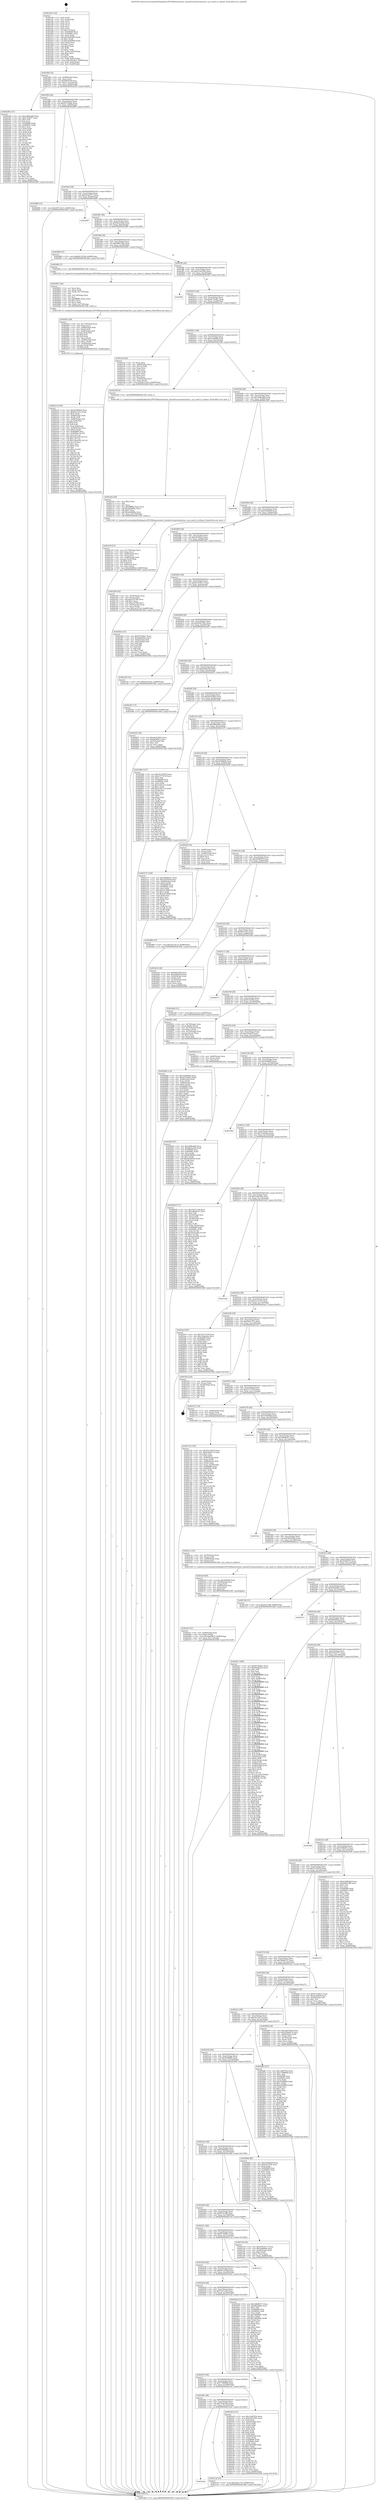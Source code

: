 digraph "0x401ef0" {
  label = "0x401ef0 (/mnt/c/Users/mathe/Desktop/tcc/POCII/binaries/extr_linuxdriverspcisetup-bus.c_pci_need_to_release_Final-ollvm.out::main(0))"
  labelloc = "t"
  node[shape=record]

  Entry [label="",width=0.3,height=0.3,shape=circle,fillcolor=black,style=filled]
  "0x401f64" [label="{
     0x401f64 [32]\l
     | [instrs]\l
     &nbsp;&nbsp;0x401f64 \<+6\>: mov -0x98(%rbp),%eax\l
     &nbsp;&nbsp;0x401f6a \<+2\>: mov %eax,%ecx\l
     &nbsp;&nbsp;0x401f6c \<+6\>: sub $0x80fc078f,%ecx\l
     &nbsp;&nbsp;0x401f72 \<+6\>: mov %eax,-0xac(%rbp)\l
     &nbsp;&nbsp;0x401f78 \<+6\>: mov %ecx,-0xb0(%rbp)\l
     &nbsp;&nbsp;0x401f7e \<+6\>: je 0000000000402e90 \<main+0xfa0\>\l
  }"]
  "0x402e90" [label="{
     0x402e90 [137]\l
     | [instrs]\l
     &nbsp;&nbsp;0x402e90 \<+5\>: mov $0xcd68edd0,%eax\l
     &nbsp;&nbsp;0x402e95 \<+5\>: mov $0xc35e857,%ecx\l
     &nbsp;&nbsp;0x402e9a \<+2\>: mov $0x1,%dl\l
     &nbsp;&nbsp;0x402e9c \<+2\>: xor %esi,%esi\l
     &nbsp;&nbsp;0x402e9e \<+7\>: mov 0x406068,%edi\l
     &nbsp;&nbsp;0x402ea5 \<+8\>: mov 0x40606c,%r8d\l
     &nbsp;&nbsp;0x402ead \<+3\>: sub $0x1,%esi\l
     &nbsp;&nbsp;0x402eb0 \<+3\>: mov %edi,%r9d\l
     &nbsp;&nbsp;0x402eb3 \<+3\>: add %esi,%r9d\l
     &nbsp;&nbsp;0x402eb6 \<+4\>: imul %r9d,%edi\l
     &nbsp;&nbsp;0x402eba \<+3\>: and $0x1,%edi\l
     &nbsp;&nbsp;0x402ebd \<+3\>: cmp $0x0,%edi\l
     &nbsp;&nbsp;0x402ec0 \<+4\>: sete %r10b\l
     &nbsp;&nbsp;0x402ec4 \<+4\>: cmp $0xa,%r8d\l
     &nbsp;&nbsp;0x402ec8 \<+4\>: setl %r11b\l
     &nbsp;&nbsp;0x402ecc \<+3\>: mov %r10b,%bl\l
     &nbsp;&nbsp;0x402ecf \<+3\>: xor $0xff,%bl\l
     &nbsp;&nbsp;0x402ed2 \<+3\>: mov %r11b,%r14b\l
     &nbsp;&nbsp;0x402ed5 \<+4\>: xor $0xff,%r14b\l
     &nbsp;&nbsp;0x402ed9 \<+3\>: xor $0x0,%dl\l
     &nbsp;&nbsp;0x402edc \<+3\>: mov %bl,%r15b\l
     &nbsp;&nbsp;0x402edf \<+4\>: and $0x0,%r15b\l
     &nbsp;&nbsp;0x402ee3 \<+3\>: and %dl,%r10b\l
     &nbsp;&nbsp;0x402ee6 \<+3\>: mov %r14b,%r12b\l
     &nbsp;&nbsp;0x402ee9 \<+4\>: and $0x0,%r12b\l
     &nbsp;&nbsp;0x402eed \<+3\>: and %dl,%r11b\l
     &nbsp;&nbsp;0x402ef0 \<+3\>: or %r10b,%r15b\l
     &nbsp;&nbsp;0x402ef3 \<+3\>: or %r11b,%r12b\l
     &nbsp;&nbsp;0x402ef6 \<+3\>: xor %r12b,%r15b\l
     &nbsp;&nbsp;0x402ef9 \<+3\>: or %r14b,%bl\l
     &nbsp;&nbsp;0x402efc \<+3\>: xor $0xff,%bl\l
     &nbsp;&nbsp;0x402eff \<+3\>: or $0x0,%dl\l
     &nbsp;&nbsp;0x402f02 \<+2\>: and %dl,%bl\l
     &nbsp;&nbsp;0x402f04 \<+3\>: or %bl,%r15b\l
     &nbsp;&nbsp;0x402f07 \<+4\>: test $0x1,%r15b\l
     &nbsp;&nbsp;0x402f0b \<+3\>: cmovne %ecx,%eax\l
     &nbsp;&nbsp;0x402f0e \<+6\>: mov %eax,-0x98(%rbp)\l
     &nbsp;&nbsp;0x402f14 \<+5\>: jmp 00000000004033b8 \<main+0x14c8\>\l
  }"]
  "0x401f84" [label="{
     0x401f84 [28]\l
     | [instrs]\l
     &nbsp;&nbsp;0x401f84 \<+5\>: jmp 0000000000401f89 \<main+0x99\>\l
     &nbsp;&nbsp;0x401f89 \<+6\>: mov -0xac(%rbp),%eax\l
     &nbsp;&nbsp;0x401f8f \<+5\>: sub $0x92702bde,%eax\l
     &nbsp;&nbsp;0x401f94 \<+6\>: mov %eax,-0xb4(%rbp)\l
     &nbsp;&nbsp;0x401f9a \<+6\>: je 00000000004028f6 \<main+0xa06\>\l
  }"]
  Exit [label="",width=0.3,height=0.3,shape=circle,fillcolor=black,style=filled,peripheries=2]
  "0x4028f6" [label="{
     0x4028f6 [15]\l
     | [instrs]\l
     &nbsp;&nbsp;0x4028f6 \<+10\>: movl $0x5b7143c3,-0x98(%rbp)\l
     &nbsp;&nbsp;0x402900 \<+5\>: jmp 00000000004033b8 \<main+0x14c8\>\l
  }"]
  "0x401fa0" [label="{
     0x401fa0 [28]\l
     | [instrs]\l
     &nbsp;&nbsp;0x401fa0 \<+5\>: jmp 0000000000401fa5 \<main+0xb5\>\l
     &nbsp;&nbsp;0x401fa5 \<+6\>: mov -0xac(%rbp),%eax\l
     &nbsp;&nbsp;0x401fab \<+5\>: sub $0x93aa0717,%eax\l
     &nbsp;&nbsp;0x401fb0 \<+6\>: mov %eax,-0xb8(%rbp)\l
     &nbsp;&nbsp;0x401fb6 \<+6\>: je 0000000000403095 \<main+0x11a5\>\l
  }"]
  "0x4024a8" [label="{
     0x4024a8\l
  }", style=dashed]
  "0x403095" [label="{
     0x403095\l
  }", style=dashed]
  "0x401fbc" [label="{
     0x401fbc [28]\l
     | [instrs]\l
     &nbsp;&nbsp;0x401fbc \<+5\>: jmp 0000000000401fc1 \<main+0xd1\>\l
     &nbsp;&nbsp;0x401fc1 \<+6\>: mov -0xac(%rbp),%eax\l
     &nbsp;&nbsp;0x401fc7 \<+5\>: sub $0x96e2c2b6,%eax\l
     &nbsp;&nbsp;0x401fcc \<+6\>: mov %eax,-0xbc(%rbp)\l
     &nbsp;&nbsp;0x401fd2 \<+6\>: je 0000000000402f89 \<main+0x1099\>\l
  }"]
  "0x4031a4" [label="{
     0x4031a4 [15]\l
     | [instrs]\l
     &nbsp;&nbsp;0x4031a4 \<+10\>: movl $0x20d1c71e,-0x98(%rbp)\l
     &nbsp;&nbsp;0x4031ae \<+5\>: jmp 00000000004033b8 \<main+0x14c8\>\l
  }"]
  "0x402f89" [label="{
     0x402f89 [15]\l
     | [instrs]\l
     &nbsp;&nbsp;0x402f89 \<+10\>: movl $0x6b11b7b8,-0x98(%rbp)\l
     &nbsp;&nbsp;0x402f93 \<+5\>: jmp 00000000004033b8 \<main+0x14c8\>\l
  }"]
  "0x401fd8" [label="{
     0x401fd8 [28]\l
     | [instrs]\l
     &nbsp;&nbsp;0x401fd8 \<+5\>: jmp 0000000000401fdd \<main+0xed\>\l
     &nbsp;&nbsp;0x401fdd \<+6\>: mov -0xac(%rbp),%eax\l
     &nbsp;&nbsp;0x401fe3 \<+5\>: sub $0x99f473db,%eax\l
     &nbsp;&nbsp;0x401fe8 \<+6\>: mov %eax,-0xc0(%rbp)\l
     &nbsp;&nbsp;0x401fee \<+6\>: je 00000000004029b2 \<main+0xac2\>\l
  }"]
  "0x402f28" [label="{
     0x402f28 [97]\l
     | [instrs]\l
     &nbsp;&nbsp;0x402f28 \<+5\>: mov $0xcd68edd0,%ecx\l
     &nbsp;&nbsp;0x402f2d \<+5\>: mov $0x96e2c2b6,%edx\l
     &nbsp;&nbsp;0x402f32 \<+7\>: mov 0x406068,%esi\l
     &nbsp;&nbsp;0x402f39 \<+8\>: mov 0x40606c,%r8d\l
     &nbsp;&nbsp;0x402f41 \<+3\>: mov %esi,%r9d\l
     &nbsp;&nbsp;0x402f44 \<+7\>: sub $0x6b56f5b4,%r9d\l
     &nbsp;&nbsp;0x402f4b \<+4\>: sub $0x1,%r9d\l
     &nbsp;&nbsp;0x402f4f \<+7\>: add $0x6b56f5b4,%r9d\l
     &nbsp;&nbsp;0x402f56 \<+4\>: imul %r9d,%esi\l
     &nbsp;&nbsp;0x402f5a \<+3\>: and $0x1,%esi\l
     &nbsp;&nbsp;0x402f5d \<+3\>: cmp $0x0,%esi\l
     &nbsp;&nbsp;0x402f60 \<+4\>: sete %r10b\l
     &nbsp;&nbsp;0x402f64 \<+4\>: cmp $0xa,%r8d\l
     &nbsp;&nbsp;0x402f68 \<+4\>: setl %r11b\l
     &nbsp;&nbsp;0x402f6c \<+3\>: mov %r10b,%bl\l
     &nbsp;&nbsp;0x402f6f \<+3\>: and %r11b,%bl\l
     &nbsp;&nbsp;0x402f72 \<+3\>: xor %r11b,%r10b\l
     &nbsp;&nbsp;0x402f75 \<+3\>: or %r10b,%bl\l
     &nbsp;&nbsp;0x402f78 \<+3\>: test $0x1,%bl\l
     &nbsp;&nbsp;0x402f7b \<+3\>: cmovne %edx,%ecx\l
     &nbsp;&nbsp;0x402f7e \<+6\>: mov %ecx,-0x98(%rbp)\l
     &nbsp;&nbsp;0x402f84 \<+5\>: jmp 00000000004033b8 \<main+0x14c8\>\l
  }"]
  "0x4029b2" [label="{
     0x4029b2 [5]\l
     | [instrs]\l
     &nbsp;&nbsp;0x4029b2 \<+5\>: call 0000000000401160 \<next_i\>\l
     | [calls]\l
     &nbsp;&nbsp;0x401160 \{1\} (/mnt/c/Users/mathe/Desktop/tcc/POCII/binaries/extr_linuxdriverspcisetup-bus.c_pci_need_to_release_Final-ollvm.out::next_i)\l
  }"]
  "0x401ff4" [label="{
     0x401ff4 [28]\l
     | [instrs]\l
     &nbsp;&nbsp;0x401ff4 \<+5\>: jmp 0000000000401ff9 \<main+0x109\>\l
     &nbsp;&nbsp;0x401ff9 \<+6\>: mov -0xac(%rbp),%eax\l
     &nbsp;&nbsp;0x401fff \<+5\>: sub $0xa7a4220d,%eax\l
     &nbsp;&nbsp;0x402004 \<+6\>: mov %eax,-0xc4(%rbp)\l
     &nbsp;&nbsp;0x40200a \<+6\>: je 0000000000402ffd \<main+0x110d\>\l
  }"]
  "0x40248c" [label="{
     0x40248c [28]\l
     | [instrs]\l
     &nbsp;&nbsp;0x40248c \<+5\>: jmp 0000000000402491 \<main+0x5a1\>\l
     &nbsp;&nbsp;0x402491 \<+6\>: mov -0xac(%rbp),%eax\l
     &nbsp;&nbsp;0x402497 \<+5\>: sub $0x7be818c8,%eax\l
     &nbsp;&nbsp;0x40249c \<+6\>: mov %eax,-0x16c(%rbp)\l
     &nbsp;&nbsp;0x4024a2 \<+6\>: je 00000000004031a4 \<main+0x12b4\>\l
  }"]
  "0x402ffd" [label="{
     0x402ffd\l
  }", style=dashed]
  "0x402010" [label="{
     0x402010 [28]\l
     | [instrs]\l
     &nbsp;&nbsp;0x402010 \<+5\>: jmp 0000000000402015 \<main+0x125\>\l
     &nbsp;&nbsp;0x402015 \<+6\>: mov -0xac(%rbp),%eax\l
     &nbsp;&nbsp;0x40201b \<+5\>: sub $0xab75c921,%eax\l
     &nbsp;&nbsp;0x402020 \<+6\>: mov %eax,-0xc8(%rbp)\l
     &nbsp;&nbsp;0x402026 \<+6\>: je 0000000000402ca2 \<main+0xdb2\>\l
  }"]
  "0x402e02" [label="{
     0x402e02 [127]\l
     | [instrs]\l
     &nbsp;&nbsp;0x402e02 \<+5\>: mov $0x1cb6783e,%eax\l
     &nbsp;&nbsp;0x402e07 \<+5\>: mov $0xd3d5740c,%ecx\l
     &nbsp;&nbsp;0x402e0c \<+2\>: xor %edx,%edx\l
     &nbsp;&nbsp;0x402e0e \<+4\>: mov -0x40(%rbp),%rsi\l
     &nbsp;&nbsp;0x402e12 \<+2\>: mov (%rsi),%edi\l
     &nbsp;&nbsp;0x402e14 \<+3\>: mov %edx,%r8d\l
     &nbsp;&nbsp;0x402e17 \<+3\>: sub %edi,%r8d\l
     &nbsp;&nbsp;0x402e1a \<+2\>: mov %edx,%edi\l
     &nbsp;&nbsp;0x402e1c \<+3\>: sub $0x1,%edi\l
     &nbsp;&nbsp;0x402e1f \<+3\>: add %edi,%r8d\l
     &nbsp;&nbsp;0x402e22 \<+3\>: sub %r8d,%edx\l
     &nbsp;&nbsp;0x402e25 \<+4\>: mov -0x40(%rbp),%rsi\l
     &nbsp;&nbsp;0x402e29 \<+2\>: mov %edx,(%rsi)\l
     &nbsp;&nbsp;0x402e2b \<+7\>: mov 0x406068,%edx\l
     &nbsp;&nbsp;0x402e32 \<+7\>: mov 0x40606c,%edi\l
     &nbsp;&nbsp;0x402e39 \<+3\>: mov %edx,%r8d\l
     &nbsp;&nbsp;0x402e3c \<+7\>: sub $0xe540309f,%r8d\l
     &nbsp;&nbsp;0x402e43 \<+4\>: sub $0x1,%r8d\l
     &nbsp;&nbsp;0x402e47 \<+7\>: add $0xe540309f,%r8d\l
     &nbsp;&nbsp;0x402e4e \<+4\>: imul %r8d,%edx\l
     &nbsp;&nbsp;0x402e52 \<+3\>: and $0x1,%edx\l
     &nbsp;&nbsp;0x402e55 \<+3\>: cmp $0x0,%edx\l
     &nbsp;&nbsp;0x402e58 \<+4\>: sete %r9b\l
     &nbsp;&nbsp;0x402e5c \<+3\>: cmp $0xa,%edi\l
     &nbsp;&nbsp;0x402e5f \<+4\>: setl %r10b\l
     &nbsp;&nbsp;0x402e63 \<+3\>: mov %r9b,%r11b\l
     &nbsp;&nbsp;0x402e66 \<+3\>: and %r10b,%r11b\l
     &nbsp;&nbsp;0x402e69 \<+3\>: xor %r10b,%r9b\l
     &nbsp;&nbsp;0x402e6c \<+3\>: or %r9b,%r11b\l
     &nbsp;&nbsp;0x402e6f \<+4\>: test $0x1,%r11b\l
     &nbsp;&nbsp;0x402e73 \<+3\>: cmovne %ecx,%eax\l
     &nbsp;&nbsp;0x402e76 \<+6\>: mov %eax,-0x98(%rbp)\l
     &nbsp;&nbsp;0x402e7c \<+5\>: jmp 00000000004033b8 \<main+0x14c8\>\l
  }"]
  "0x402ca2" [label="{
     0x402ca2 [42]\l
     | [instrs]\l
     &nbsp;&nbsp;0x402ca2 \<+2\>: xor %eax,%eax\l
     &nbsp;&nbsp;0x402ca4 \<+4\>: mov -0x60(%rbp),%rcx\l
     &nbsp;&nbsp;0x402ca8 \<+2\>: mov (%rcx),%edx\l
     &nbsp;&nbsp;0x402caa \<+2\>: mov %eax,%esi\l
     &nbsp;&nbsp;0x402cac \<+2\>: sub %edx,%esi\l
     &nbsp;&nbsp;0x402cae \<+2\>: mov %eax,%edx\l
     &nbsp;&nbsp;0x402cb0 \<+3\>: sub $0x1,%edx\l
     &nbsp;&nbsp;0x402cb3 \<+2\>: add %edx,%esi\l
     &nbsp;&nbsp;0x402cb5 \<+2\>: sub %esi,%eax\l
     &nbsp;&nbsp;0x402cb7 \<+4\>: mov -0x60(%rbp),%rcx\l
     &nbsp;&nbsp;0x402cbb \<+2\>: mov %eax,(%rcx)\l
     &nbsp;&nbsp;0x402cbd \<+10\>: movl $0x5b7143c3,-0x98(%rbp)\l
     &nbsp;&nbsp;0x402cc7 \<+5\>: jmp 00000000004033b8 \<main+0x14c8\>\l
  }"]
  "0x40202c" [label="{
     0x40202c [28]\l
     | [instrs]\l
     &nbsp;&nbsp;0x40202c \<+5\>: jmp 0000000000402031 \<main+0x141\>\l
     &nbsp;&nbsp;0x402031 \<+6\>: mov -0xac(%rbp),%eax\l
     &nbsp;&nbsp;0x402037 \<+5\>: sub $0xca1b4bf6,%eax\l
     &nbsp;&nbsp;0x40203c \<+6\>: mov %eax,-0xcc(%rbp)\l
     &nbsp;&nbsp;0x402042 \<+6\>: je 0000000000402c09 \<main+0xd19\>\l
  }"]
  "0x402470" [label="{
     0x402470 [28]\l
     | [instrs]\l
     &nbsp;&nbsp;0x402470 \<+5\>: jmp 0000000000402475 \<main+0x585\>\l
     &nbsp;&nbsp;0x402475 \<+6\>: mov -0xac(%rbp),%eax\l
     &nbsp;&nbsp;0x40247b \<+5\>: sub $0x77f9b899,%eax\l
     &nbsp;&nbsp;0x402480 \<+6\>: mov %eax,-0x168(%rbp)\l
     &nbsp;&nbsp;0x402486 \<+6\>: je 0000000000402e02 \<main+0xf12\>\l
  }"]
  "0x402c09" [label="{
     0x402c09 [5]\l
     | [instrs]\l
     &nbsp;&nbsp;0x402c09 \<+5\>: call 0000000000401160 \<next_i\>\l
     | [calls]\l
     &nbsp;&nbsp;0x401160 \{1\} (/mnt/c/Users/mathe/Desktop/tcc/POCII/binaries/extr_linuxdriverspcisetup-bus.c_pci_need_to_release_Final-ollvm.out::next_i)\l
  }"]
  "0x402048" [label="{
     0x402048 [28]\l
     | [instrs]\l
     &nbsp;&nbsp;0x402048 \<+5\>: jmp 000000000040204d \<main+0x15d\>\l
     &nbsp;&nbsp;0x40204d \<+6\>: mov -0xac(%rbp),%eax\l
     &nbsp;&nbsp;0x402053 \<+5\>: sub $0xcd68edd0,%eax\l
     &nbsp;&nbsp;0x402058 \<+6\>: mov %eax,-0xd0(%rbp)\l
     &nbsp;&nbsp;0x40205e \<+6\>: je 000000000040336f \<main+0x147f\>\l
  }"]
  "0x403328" [label="{
     0x403328\l
  }", style=dashed]
  "0x40336f" [label="{
     0x40336f\l
  }", style=dashed]
  "0x402064" [label="{
     0x402064 [28]\l
     | [instrs]\l
     &nbsp;&nbsp;0x402064 \<+5\>: jmp 0000000000402069 \<main+0x179\>\l
     &nbsp;&nbsp;0x402069 \<+6\>: mov -0xac(%rbp),%eax\l
     &nbsp;&nbsp;0x40206f \<+5\>: sub $0xcf3d84e8,%eax\l
     &nbsp;&nbsp;0x402074 \<+6\>: mov %eax,-0xd4(%rbp)\l
     &nbsp;&nbsp;0x40207a \<+6\>: je 0000000000402c69 \<main+0xd79\>\l
  }"]
  "0x402454" [label="{
     0x402454 [28]\l
     | [instrs]\l
     &nbsp;&nbsp;0x402454 \<+5\>: jmp 0000000000402459 \<main+0x569\>\l
     &nbsp;&nbsp;0x402459 \<+6\>: mov -0xac(%rbp),%eax\l
     &nbsp;&nbsp;0x40245f \<+5\>: sub $0x74a71e39,%eax\l
     &nbsp;&nbsp;0x402464 \<+6\>: mov %eax,-0x164(%rbp)\l
     &nbsp;&nbsp;0x40246a \<+6\>: je 0000000000403328 \<main+0x1438\>\l
  }"]
  "0x402c69" [label="{
     0x402c69 [42]\l
     | [instrs]\l
     &nbsp;&nbsp;0x402c69 \<+4\>: mov -0x50(%rbp),%rax\l
     &nbsp;&nbsp;0x402c6d \<+2\>: mov (%rax),%ecx\l
     &nbsp;&nbsp;0x402c6f \<+6\>: add $0xe1075fb,%ecx\l
     &nbsp;&nbsp;0x402c75 \<+3\>: add $0x1,%ecx\l
     &nbsp;&nbsp;0x402c78 \<+6\>: sub $0xe1075fb,%ecx\l
     &nbsp;&nbsp;0x402c7e \<+4\>: mov -0x50(%rbp),%rax\l
     &nbsp;&nbsp;0x402c82 \<+2\>: mov %ecx,(%rax)\l
     &nbsp;&nbsp;0x402c84 \<+10\>: movl $0x1ec311e5,-0x98(%rbp)\l
     &nbsp;&nbsp;0x402c8e \<+5\>: jmp 00000000004033b8 \<main+0x14c8\>\l
  }"]
  "0x402080" [label="{
     0x402080 [28]\l
     | [instrs]\l
     &nbsp;&nbsp;0x402080 \<+5\>: jmp 0000000000402085 \<main+0x195\>\l
     &nbsp;&nbsp;0x402085 \<+6\>: mov -0xac(%rbp),%eax\l
     &nbsp;&nbsp;0x40208b \<+5\>: sub $0xcfd18bc2,%eax\l
     &nbsp;&nbsp;0x402090 \<+6\>: mov %eax,-0xd8(%rbp)\l
     &nbsp;&nbsp;0x402096 \<+6\>: je 00000000004024b2 \<main+0x5c2\>\l
  }"]
  "0x4030a4" [label="{
     0x4030a4 [147]\l
     | [instrs]\l
     &nbsp;&nbsp;0x4030a4 \<+5\>: mov $0x3d9d8327,%eax\l
     &nbsp;&nbsp;0x4030a9 \<+5\>: mov $0xdf62d8ee,%ecx\l
     &nbsp;&nbsp;0x4030ae \<+2\>: mov $0x1,%dl\l
     &nbsp;&nbsp;0x4030b0 \<+7\>: mov 0x406068,%esi\l
     &nbsp;&nbsp;0x4030b7 \<+7\>: mov 0x40606c,%edi\l
     &nbsp;&nbsp;0x4030be \<+3\>: mov %esi,%r8d\l
     &nbsp;&nbsp;0x4030c1 \<+7\>: sub $0x19849b9c,%r8d\l
     &nbsp;&nbsp;0x4030c8 \<+4\>: sub $0x1,%r8d\l
     &nbsp;&nbsp;0x4030cc \<+7\>: add $0x19849b9c,%r8d\l
     &nbsp;&nbsp;0x4030d3 \<+4\>: imul %r8d,%esi\l
     &nbsp;&nbsp;0x4030d7 \<+3\>: and $0x1,%esi\l
     &nbsp;&nbsp;0x4030da \<+3\>: cmp $0x0,%esi\l
     &nbsp;&nbsp;0x4030dd \<+4\>: sete %r9b\l
     &nbsp;&nbsp;0x4030e1 \<+3\>: cmp $0xa,%edi\l
     &nbsp;&nbsp;0x4030e4 \<+4\>: setl %r10b\l
     &nbsp;&nbsp;0x4030e8 \<+3\>: mov %r9b,%r11b\l
     &nbsp;&nbsp;0x4030eb \<+4\>: xor $0xff,%r11b\l
     &nbsp;&nbsp;0x4030ef \<+3\>: mov %r10b,%bl\l
     &nbsp;&nbsp;0x4030f2 \<+3\>: xor $0xff,%bl\l
     &nbsp;&nbsp;0x4030f5 \<+3\>: xor $0x1,%dl\l
     &nbsp;&nbsp;0x4030f8 \<+3\>: mov %r11b,%r14b\l
     &nbsp;&nbsp;0x4030fb \<+4\>: and $0xff,%r14b\l
     &nbsp;&nbsp;0x4030ff \<+3\>: and %dl,%r9b\l
     &nbsp;&nbsp;0x403102 \<+3\>: mov %bl,%r15b\l
     &nbsp;&nbsp;0x403105 \<+4\>: and $0xff,%r15b\l
     &nbsp;&nbsp;0x403109 \<+3\>: and %dl,%r10b\l
     &nbsp;&nbsp;0x40310c \<+3\>: or %r9b,%r14b\l
     &nbsp;&nbsp;0x40310f \<+3\>: or %r10b,%r15b\l
     &nbsp;&nbsp;0x403112 \<+3\>: xor %r15b,%r14b\l
     &nbsp;&nbsp;0x403115 \<+3\>: or %bl,%r11b\l
     &nbsp;&nbsp;0x403118 \<+4\>: xor $0xff,%r11b\l
     &nbsp;&nbsp;0x40311c \<+3\>: or $0x1,%dl\l
     &nbsp;&nbsp;0x40311f \<+3\>: and %dl,%r11b\l
     &nbsp;&nbsp;0x403122 \<+3\>: or %r11b,%r14b\l
     &nbsp;&nbsp;0x403125 \<+4\>: test $0x1,%r14b\l
     &nbsp;&nbsp;0x403129 \<+3\>: cmovne %ecx,%eax\l
     &nbsp;&nbsp;0x40312c \<+6\>: mov %eax,-0x98(%rbp)\l
     &nbsp;&nbsp;0x403132 \<+5\>: jmp 00000000004033b8 \<main+0x14c8\>\l
  }"]
  "0x4024b2" [label="{
     0x4024b2 [53]\l
     | [instrs]\l
     &nbsp;&nbsp;0x4024b2 \<+5\>: mov $0x657646a7,%eax\l
     &nbsp;&nbsp;0x4024b7 \<+5\>: mov $0x4d8e692a,%ecx\l
     &nbsp;&nbsp;0x4024bc \<+6\>: mov -0x92(%rbp),%dl\l
     &nbsp;&nbsp;0x4024c2 \<+7\>: mov -0x91(%rbp),%sil\l
     &nbsp;&nbsp;0x4024c9 \<+3\>: mov %dl,%dil\l
     &nbsp;&nbsp;0x4024cc \<+3\>: and %sil,%dil\l
     &nbsp;&nbsp;0x4024cf \<+3\>: xor %sil,%dl\l
     &nbsp;&nbsp;0x4024d2 \<+3\>: or %dl,%dil\l
     &nbsp;&nbsp;0x4024d5 \<+4\>: test $0x1,%dil\l
     &nbsp;&nbsp;0x4024d9 \<+3\>: cmovne %ecx,%eax\l
     &nbsp;&nbsp;0x4024dc \<+6\>: mov %eax,-0x98(%rbp)\l
     &nbsp;&nbsp;0x4024e2 \<+5\>: jmp 00000000004033b8 \<main+0x14c8\>\l
  }"]
  "0x40209c" [label="{
     0x40209c [28]\l
     | [instrs]\l
     &nbsp;&nbsp;0x40209c \<+5\>: jmp 00000000004020a1 \<main+0x1b1\>\l
     &nbsp;&nbsp;0x4020a1 \<+6\>: mov -0xac(%rbp),%eax\l
     &nbsp;&nbsp;0x4020a7 \<+5\>: sub $0xd1103611,%eax\l
     &nbsp;&nbsp;0x4020ac \<+6\>: mov %eax,-0xdc(%rbp)\l
     &nbsp;&nbsp;0x4020b2 \<+6\>: je 0000000000402c93 \<main+0xda3\>\l
  }"]
  "0x4033b8" [label="{
     0x4033b8 [5]\l
     | [instrs]\l
     &nbsp;&nbsp;0x4033b8 \<+5\>: jmp 0000000000401f64 \<main+0x74\>\l
  }"]
  "0x401ef0" [label="{
     0x401ef0 [116]\l
     | [instrs]\l
     &nbsp;&nbsp;0x401ef0 \<+1\>: push %rbp\l
     &nbsp;&nbsp;0x401ef1 \<+3\>: mov %rsp,%rbp\l
     &nbsp;&nbsp;0x401ef4 \<+2\>: push %r15\l
     &nbsp;&nbsp;0x401ef6 \<+2\>: push %r14\l
     &nbsp;&nbsp;0x401ef8 \<+2\>: push %r13\l
     &nbsp;&nbsp;0x401efa \<+2\>: push %r12\l
     &nbsp;&nbsp;0x401efc \<+1\>: push %rbx\l
     &nbsp;&nbsp;0x401efd \<+7\>: sub $0x178,%rsp\l
     &nbsp;&nbsp;0x401f04 \<+7\>: mov 0x406068,%eax\l
     &nbsp;&nbsp;0x401f0b \<+7\>: mov 0x40606c,%ecx\l
     &nbsp;&nbsp;0x401f12 \<+2\>: mov %eax,%edx\l
     &nbsp;&nbsp;0x401f14 \<+6\>: add $0x3da94f64,%edx\l
     &nbsp;&nbsp;0x401f1a \<+3\>: sub $0x1,%edx\l
     &nbsp;&nbsp;0x401f1d \<+6\>: sub $0x3da94f64,%edx\l
     &nbsp;&nbsp;0x401f23 \<+3\>: imul %edx,%eax\l
     &nbsp;&nbsp;0x401f26 \<+3\>: and $0x1,%eax\l
     &nbsp;&nbsp;0x401f29 \<+3\>: cmp $0x0,%eax\l
     &nbsp;&nbsp;0x401f2c \<+4\>: sete %r8b\l
     &nbsp;&nbsp;0x401f30 \<+4\>: and $0x1,%r8b\l
     &nbsp;&nbsp;0x401f34 \<+7\>: mov %r8b,-0x92(%rbp)\l
     &nbsp;&nbsp;0x401f3b \<+3\>: cmp $0xa,%ecx\l
     &nbsp;&nbsp;0x401f3e \<+4\>: setl %r8b\l
     &nbsp;&nbsp;0x401f42 \<+4\>: and $0x1,%r8b\l
     &nbsp;&nbsp;0x401f46 \<+7\>: mov %r8b,-0x91(%rbp)\l
     &nbsp;&nbsp;0x401f4d \<+10\>: movl $0xcfd18bc2,-0x98(%rbp)\l
     &nbsp;&nbsp;0x401f57 \<+6\>: mov %edi,-0x9c(%rbp)\l
     &nbsp;&nbsp;0x401f5d \<+7\>: mov %rsi,-0xa8(%rbp)\l
  }"]
  "0x402438" [label="{
     0x402438 [28]\l
     | [instrs]\l
     &nbsp;&nbsp;0x402438 \<+5\>: jmp 000000000040243d \<main+0x54d\>\l
     &nbsp;&nbsp;0x40243d \<+6\>: mov -0xac(%rbp),%eax\l
     &nbsp;&nbsp;0x402443 \<+5\>: sub $0x6b11b7b8,%eax\l
     &nbsp;&nbsp;0x402448 \<+6\>: mov %eax,-0x160(%rbp)\l
     &nbsp;&nbsp;0x40244e \<+6\>: je 00000000004030a4 \<main+0x11b4\>\l
  }"]
  "0x402c93" [label="{
     0x402c93 [15]\l
     | [instrs]\l
     &nbsp;&nbsp;0x402c93 \<+10\>: movl $0xab75c921,-0x98(%rbp)\l
     &nbsp;&nbsp;0x402c9d \<+5\>: jmp 00000000004033b8 \<main+0x14c8\>\l
  }"]
  "0x4020b8" [label="{
     0x4020b8 [28]\l
     | [instrs]\l
     &nbsp;&nbsp;0x4020b8 \<+5\>: jmp 00000000004020bd \<main+0x1cd\>\l
     &nbsp;&nbsp;0x4020bd \<+6\>: mov -0xac(%rbp),%eax\l
     &nbsp;&nbsp;0x4020c3 \<+5\>: sub $0xd3d5740c,%eax\l
     &nbsp;&nbsp;0x4020c8 \<+6\>: mov %eax,-0xe0(%rbp)\l
     &nbsp;&nbsp;0x4020ce \<+6\>: je 0000000000402e81 \<main+0xf91\>\l
  }"]
  "0x4031cb" [label="{
     0x4031cb\l
  }", style=dashed]
  "0x402e81" [label="{
     0x402e81 [15]\l
     | [instrs]\l
     &nbsp;&nbsp;0x402e81 \<+10\>: movl $0xeb64947f,-0x98(%rbp)\l
     &nbsp;&nbsp;0x402e8b \<+5\>: jmp 00000000004033b8 \<main+0x14c8\>\l
  }"]
  "0x4020d4" [label="{
     0x4020d4 [28]\l
     | [instrs]\l
     &nbsp;&nbsp;0x4020d4 \<+5\>: jmp 00000000004020d9 \<main+0x1e9\>\l
     &nbsp;&nbsp;0x4020d9 \<+6\>: mov -0xac(%rbp),%eax\l
     &nbsp;&nbsp;0x4020df \<+5\>: sub $0xd9a8a53d,%eax\l
     &nbsp;&nbsp;0x4020e4 \<+6\>: mov %eax,-0xe4(%rbp)\l
     &nbsp;&nbsp;0x4020ea \<+6\>: je 0000000000402655 \<main+0x765\>\l
  }"]
  "0x402d60" [label="{
     0x402d60 [15]\l
     | [instrs]\l
     &nbsp;&nbsp;0x402d60 \<+10\>: movl $0x5ea7d17d,-0x98(%rbp)\l
     &nbsp;&nbsp;0x402d6a \<+5\>: jmp 00000000004033b8 \<main+0x14c8\>\l
  }"]
  "0x402655" [label="{
     0x402655 [30]\l
     | [instrs]\l
     &nbsp;&nbsp;0x402655 \<+5\>: mov $0xda243003,%eax\l
     &nbsp;&nbsp;0x40265a \<+5\>: mov $0xfde49fc5,%ecx\l
     &nbsp;&nbsp;0x40265f \<+3\>: mov -0x31(%rbp),%dl\l
     &nbsp;&nbsp;0x402662 \<+3\>: test $0x1,%dl\l
     &nbsp;&nbsp;0x402665 \<+3\>: cmovne %ecx,%eax\l
     &nbsp;&nbsp;0x402668 \<+6\>: mov %eax,-0x98(%rbp)\l
     &nbsp;&nbsp;0x40266e \<+5\>: jmp 00000000004033b8 \<main+0x14c8\>\l
  }"]
  "0x4020f0" [label="{
     0x4020f0 [28]\l
     | [instrs]\l
     &nbsp;&nbsp;0x4020f0 \<+5\>: jmp 00000000004020f5 \<main+0x205\>\l
     &nbsp;&nbsp;0x4020f5 \<+6\>: mov -0xac(%rbp),%eax\l
     &nbsp;&nbsp;0x4020fb \<+5\>: sub $0xda243003,%eax\l
     &nbsp;&nbsp;0x402100 \<+6\>: mov %eax,-0xe8(%rbp)\l
     &nbsp;&nbsp;0x402106 \<+6\>: je 0000000000402694 \<main+0x7a4\>\l
  }"]
  "0x402cfc" [label="{
     0x402cfc [31]\l
     | [instrs]\l
     &nbsp;&nbsp;0x402cfc \<+4\>: mov -0x40(%rbp),%rdi\l
     &nbsp;&nbsp;0x402d00 \<+6\>: movl $0x0,(%rdi)\l
     &nbsp;&nbsp;0x402d06 \<+10\>: movl $0xeb64947f,-0x98(%rbp)\l
     &nbsp;&nbsp;0x402d10 \<+6\>: mov %eax,-0x17c(%rbp)\l
     &nbsp;&nbsp;0x402d16 \<+5\>: jmp 00000000004033b8 \<main+0x14c8\>\l
  }"]
  "0x402694" [label="{
     0x402694 [147]\l
     | [instrs]\l
     &nbsp;&nbsp;0x402694 \<+5\>: mov $0x55c33876,%eax\l
     &nbsp;&nbsp;0x402699 \<+5\>: mov $0x2577533f,%ecx\l
     &nbsp;&nbsp;0x40269e \<+2\>: mov $0x1,%dl\l
     &nbsp;&nbsp;0x4026a0 \<+7\>: mov 0x406068,%esi\l
     &nbsp;&nbsp;0x4026a7 \<+7\>: mov 0x40606c,%edi\l
     &nbsp;&nbsp;0x4026ae \<+3\>: mov %esi,%r8d\l
     &nbsp;&nbsp;0x4026b1 \<+7\>: sub $0x3195c312,%r8d\l
     &nbsp;&nbsp;0x4026b8 \<+4\>: sub $0x1,%r8d\l
     &nbsp;&nbsp;0x4026bc \<+7\>: add $0x3195c312,%r8d\l
     &nbsp;&nbsp;0x4026c3 \<+4\>: imul %r8d,%esi\l
     &nbsp;&nbsp;0x4026c7 \<+3\>: and $0x1,%esi\l
     &nbsp;&nbsp;0x4026ca \<+3\>: cmp $0x0,%esi\l
     &nbsp;&nbsp;0x4026cd \<+4\>: sete %r9b\l
     &nbsp;&nbsp;0x4026d1 \<+3\>: cmp $0xa,%edi\l
     &nbsp;&nbsp;0x4026d4 \<+4\>: setl %r10b\l
     &nbsp;&nbsp;0x4026d8 \<+3\>: mov %r9b,%r11b\l
     &nbsp;&nbsp;0x4026db \<+4\>: xor $0xff,%r11b\l
     &nbsp;&nbsp;0x4026df \<+3\>: mov %r10b,%bl\l
     &nbsp;&nbsp;0x4026e2 \<+3\>: xor $0xff,%bl\l
     &nbsp;&nbsp;0x4026e5 \<+3\>: xor $0x0,%dl\l
     &nbsp;&nbsp;0x4026e8 \<+3\>: mov %r11b,%r14b\l
     &nbsp;&nbsp;0x4026eb \<+4\>: and $0x0,%r14b\l
     &nbsp;&nbsp;0x4026ef \<+3\>: and %dl,%r9b\l
     &nbsp;&nbsp;0x4026f2 \<+3\>: mov %bl,%r15b\l
     &nbsp;&nbsp;0x4026f5 \<+4\>: and $0x0,%r15b\l
     &nbsp;&nbsp;0x4026f9 \<+3\>: and %dl,%r10b\l
     &nbsp;&nbsp;0x4026fc \<+3\>: or %r9b,%r14b\l
     &nbsp;&nbsp;0x4026ff \<+3\>: or %r10b,%r15b\l
     &nbsp;&nbsp;0x402702 \<+3\>: xor %r15b,%r14b\l
     &nbsp;&nbsp;0x402705 \<+3\>: or %bl,%r11b\l
     &nbsp;&nbsp;0x402708 \<+4\>: xor $0xff,%r11b\l
     &nbsp;&nbsp;0x40270c \<+3\>: or $0x0,%dl\l
     &nbsp;&nbsp;0x40270f \<+3\>: and %dl,%r11b\l
     &nbsp;&nbsp;0x402712 \<+3\>: or %r11b,%r14b\l
     &nbsp;&nbsp;0x402715 \<+4\>: test $0x1,%r14b\l
     &nbsp;&nbsp;0x402719 \<+3\>: cmovne %ecx,%eax\l
     &nbsp;&nbsp;0x40271c \<+6\>: mov %eax,-0x98(%rbp)\l
     &nbsp;&nbsp;0x402722 \<+5\>: jmp 00000000004033b8 \<main+0x14c8\>\l
  }"]
  "0x40210c" [label="{
     0x40210c [28]\l
     | [instrs]\l
     &nbsp;&nbsp;0x40210c \<+5\>: jmp 0000000000402111 \<main+0x221\>\l
     &nbsp;&nbsp;0x402111 \<+6\>: mov -0xac(%rbp),%eax\l
     &nbsp;&nbsp;0x402117 \<+5\>: sub $0xdf62d8ee,%eax\l
     &nbsp;&nbsp;0x40211c \<+6\>: mov %eax,-0xec(%rbp)\l
     &nbsp;&nbsp;0x402122 \<+6\>: je 0000000000403137 \<main+0x1247\>\l
  }"]
  "0x402cdf" [label="{
     0x402cdf [29]\l
     | [instrs]\l
     &nbsp;&nbsp;0x402cdf \<+10\>: movabs $0x4040b6,%rdi\l
     &nbsp;&nbsp;0x402ce9 \<+4\>: mov -0x48(%rbp),%rsi\l
     &nbsp;&nbsp;0x402ced \<+2\>: mov %eax,(%rsi)\l
     &nbsp;&nbsp;0x402cef \<+4\>: mov -0x48(%rbp),%rsi\l
     &nbsp;&nbsp;0x402cf3 \<+2\>: mov (%rsi),%esi\l
     &nbsp;&nbsp;0x402cf5 \<+2\>: mov $0x0,%al\l
     &nbsp;&nbsp;0x402cf7 \<+5\>: call 0000000000401040 \<printf@plt\>\l
     | [calls]\l
     &nbsp;&nbsp;0x401040 \{1\} (unknown)\l
  }"]
  "0x403137" [label="{
     0x403137 [109]\l
     | [instrs]\l
     &nbsp;&nbsp;0x403137 \<+5\>: mov $0x3d9d8327,%eax\l
     &nbsp;&nbsp;0x40313c \<+5\>: mov $0x7be818c8,%ecx\l
     &nbsp;&nbsp;0x403141 \<+7\>: mov -0x90(%rbp),%rdx\l
     &nbsp;&nbsp;0x403148 \<+6\>: movl $0x0,(%rdx)\l
     &nbsp;&nbsp;0x40314e \<+7\>: mov 0x406068,%esi\l
     &nbsp;&nbsp;0x403155 \<+7\>: mov 0x40606c,%edi\l
     &nbsp;&nbsp;0x40315c \<+3\>: mov %esi,%r8d\l
     &nbsp;&nbsp;0x40315f \<+7\>: add $0xc0e766b0,%r8d\l
     &nbsp;&nbsp;0x403166 \<+4\>: sub $0x1,%r8d\l
     &nbsp;&nbsp;0x40316a \<+7\>: sub $0xc0e766b0,%r8d\l
     &nbsp;&nbsp;0x403171 \<+4\>: imul %r8d,%esi\l
     &nbsp;&nbsp;0x403175 \<+3\>: and $0x1,%esi\l
     &nbsp;&nbsp;0x403178 \<+3\>: cmp $0x0,%esi\l
     &nbsp;&nbsp;0x40317b \<+4\>: sete %r9b\l
     &nbsp;&nbsp;0x40317f \<+3\>: cmp $0xa,%edi\l
     &nbsp;&nbsp;0x403182 \<+4\>: setl %r10b\l
     &nbsp;&nbsp;0x403186 \<+3\>: mov %r9b,%r11b\l
     &nbsp;&nbsp;0x403189 \<+3\>: and %r10b,%r11b\l
     &nbsp;&nbsp;0x40318c \<+3\>: xor %r10b,%r9b\l
     &nbsp;&nbsp;0x40318f \<+3\>: or %r9b,%r11b\l
     &nbsp;&nbsp;0x403192 \<+4\>: test $0x1,%r11b\l
     &nbsp;&nbsp;0x403196 \<+3\>: cmovne %ecx,%eax\l
     &nbsp;&nbsp;0x403199 \<+6\>: mov %eax,-0x98(%rbp)\l
     &nbsp;&nbsp;0x40319f \<+5\>: jmp 00000000004033b8 \<main+0x14c8\>\l
  }"]
  "0x402128" [label="{
     0x402128 [28]\l
     | [instrs]\l
     &nbsp;&nbsp;0x402128 \<+5\>: jmp 000000000040212d \<main+0x23d\>\l
     &nbsp;&nbsp;0x40212d \<+6\>: mov -0xac(%rbp),%eax\l
     &nbsp;&nbsp;0x402133 \<+5\>: sub $0xe049fb3d,%eax\l
     &nbsp;&nbsp;0x402138 \<+6\>: mov %eax,-0xf0(%rbp)\l
     &nbsp;&nbsp;0x40213e \<+6\>: je 0000000000402d3f \<main+0xe4f\>\l
  }"]
  "0x402c36" [label="{
     0x402c36 [51]\l
     | [instrs]\l
     &nbsp;&nbsp;0x402c36 \<+6\>: mov -0x178(%rbp),%ecx\l
     &nbsp;&nbsp;0x402c3c \<+3\>: imul %eax,%ecx\l
     &nbsp;&nbsp;0x402c3f \<+4\>: mov -0x68(%rbp),%rsi\l
     &nbsp;&nbsp;0x402c43 \<+3\>: mov (%rsi),%rsi\l
     &nbsp;&nbsp;0x402c46 \<+4\>: mov -0x60(%rbp),%rdi\l
     &nbsp;&nbsp;0x402c4a \<+3\>: movslq (%rdi),%rdi\l
     &nbsp;&nbsp;0x402c4d \<+4\>: shl $0x4,%rdi\l
     &nbsp;&nbsp;0x402c51 \<+3\>: add %rdi,%rsi\l
     &nbsp;&nbsp;0x402c54 \<+4\>: mov 0x8(%rsi),%rsi\l
     &nbsp;&nbsp;0x402c58 \<+2\>: mov %ecx,(%rsi)\l
     &nbsp;&nbsp;0x402c5a \<+10\>: movl $0xcf3d84e8,-0x98(%rbp)\l
     &nbsp;&nbsp;0x402c64 \<+5\>: jmp 00000000004033b8 \<main+0x14c8\>\l
  }"]
  "0x402d3f" [label="{
     0x402d3f [33]\l
     | [instrs]\l
     &nbsp;&nbsp;0x402d3f \<+4\>: mov -0x68(%rbp),%rax\l
     &nbsp;&nbsp;0x402d43 \<+3\>: mov (%rax),%rax\l
     &nbsp;&nbsp;0x402d46 \<+4\>: mov -0x40(%rbp),%rcx\l
     &nbsp;&nbsp;0x402d4a \<+3\>: movslq (%rcx),%rcx\l
     &nbsp;&nbsp;0x402d4d \<+4\>: shl $0x4,%rcx\l
     &nbsp;&nbsp;0x402d51 \<+3\>: add %rcx,%rax\l
     &nbsp;&nbsp;0x402d54 \<+4\>: mov 0x8(%rax),%rax\l
     &nbsp;&nbsp;0x402d58 \<+3\>: mov %rax,%rdi\l
     &nbsp;&nbsp;0x402d5b \<+5\>: call 0000000000401030 \<free@plt\>\l
     | [calls]\l
     &nbsp;&nbsp;0x401030 \{1\} (unknown)\l
  }"]
  "0x402144" [label="{
     0x402144 [28]\l
     | [instrs]\l
     &nbsp;&nbsp;0x402144 \<+5\>: jmp 0000000000402149 \<main+0x259\>\l
     &nbsp;&nbsp;0x402149 \<+6\>: mov -0xac(%rbp),%eax\l
     &nbsp;&nbsp;0x40214f \<+5\>: sub $0xeb64947f,%eax\l
     &nbsp;&nbsp;0x402154 \<+6\>: mov %eax,-0xf4(%rbp)\l
     &nbsp;&nbsp;0x40215a \<+6\>: je 0000000000402d1b \<main+0xe2b\>\l
  }"]
  "0x402c0e" [label="{
     0x402c0e [40]\l
     | [instrs]\l
     &nbsp;&nbsp;0x402c0e \<+5\>: mov $0x2,%ecx\l
     &nbsp;&nbsp;0x402c13 \<+1\>: cltd\l
     &nbsp;&nbsp;0x402c14 \<+2\>: idiv %ecx\l
     &nbsp;&nbsp;0x402c16 \<+6\>: imul $0xfffffffe,%edx,%ecx\l
     &nbsp;&nbsp;0x402c1c \<+6\>: sub $0xa6efd80c,%ecx\l
     &nbsp;&nbsp;0x402c22 \<+3\>: add $0x1,%ecx\l
     &nbsp;&nbsp;0x402c25 \<+6\>: add $0xa6efd80c,%ecx\l
     &nbsp;&nbsp;0x402c2b \<+6\>: mov %ecx,-0x178(%rbp)\l
     &nbsp;&nbsp;0x402c31 \<+5\>: call 0000000000401160 \<next_i\>\l
     | [calls]\l
     &nbsp;&nbsp;0x401160 \{1\} (/mnt/c/Users/mathe/Desktop/tcc/POCII/binaries/extr_linuxdriverspcisetup-bus.c_pci_need_to_release_Final-ollvm.out::next_i)\l
  }"]
  "0x402d1b" [label="{
     0x402d1b [36]\l
     | [instrs]\l
     &nbsp;&nbsp;0x402d1b \<+5\>: mov $0x80fc078f,%eax\l
     &nbsp;&nbsp;0x402d20 \<+5\>: mov $0xe049fb3d,%ecx\l
     &nbsp;&nbsp;0x402d25 \<+4\>: mov -0x40(%rbp),%rdx\l
     &nbsp;&nbsp;0x402d29 \<+2\>: mov (%rdx),%esi\l
     &nbsp;&nbsp;0x402d2b \<+4\>: mov -0x70(%rbp),%rdx\l
     &nbsp;&nbsp;0x402d2f \<+2\>: cmp (%rdx),%esi\l
     &nbsp;&nbsp;0x402d31 \<+3\>: cmovl %ecx,%eax\l
     &nbsp;&nbsp;0x402d34 \<+6\>: mov %eax,-0x98(%rbp)\l
     &nbsp;&nbsp;0x402d3a \<+5\>: jmp 00000000004033b8 \<main+0x14c8\>\l
  }"]
  "0x402160" [label="{
     0x402160 [28]\l
     | [instrs]\l
     &nbsp;&nbsp;0x402160 \<+5\>: jmp 0000000000402165 \<main+0x275\>\l
     &nbsp;&nbsp;0x402165 \<+6\>: mov -0xac(%rbp),%eax\l
     &nbsp;&nbsp;0x40216b \<+5\>: sub $0xf6ac101a,%eax\l
     &nbsp;&nbsp;0x402170 \<+6\>: mov %eax,-0xf8(%rbp)\l
     &nbsp;&nbsp;0x402176 \<+6\>: je 0000000000402ad6 \<main+0xbe6\>\l
  }"]
  "0x402a1d" [label="{
     0x402a1d [185]\l
     | [instrs]\l
     &nbsp;&nbsp;0x402a1d \<+5\>: mov $0x61890dbd,%ecx\l
     &nbsp;&nbsp;0x402a22 \<+5\>: mov $0xf6ac101a,%edx\l
     &nbsp;&nbsp;0x402a27 \<+3\>: mov $0x1,%r9b\l
     &nbsp;&nbsp;0x402a2a \<+4\>: mov -0x68(%rbp),%rdi\l
     &nbsp;&nbsp;0x402a2e \<+3\>: mov (%rdi),%rdi\l
     &nbsp;&nbsp;0x402a31 \<+4\>: mov -0x60(%rbp),%r8\l
     &nbsp;&nbsp;0x402a35 \<+3\>: movslq (%r8),%r8\l
     &nbsp;&nbsp;0x402a38 \<+4\>: shl $0x4,%r8\l
     &nbsp;&nbsp;0x402a3c \<+3\>: add %r8,%rdi\l
     &nbsp;&nbsp;0x402a3f \<+4\>: mov %rax,0x8(%rdi)\l
     &nbsp;&nbsp;0x402a43 \<+4\>: mov -0x50(%rbp),%rax\l
     &nbsp;&nbsp;0x402a47 \<+6\>: movl $0x0,(%rax)\l
     &nbsp;&nbsp;0x402a4d \<+7\>: mov 0x406068,%esi\l
     &nbsp;&nbsp;0x402a54 \<+8\>: mov 0x40606c,%r10d\l
     &nbsp;&nbsp;0x402a5c \<+3\>: mov %esi,%r11d\l
     &nbsp;&nbsp;0x402a5f \<+7\>: add $0x13bea595,%r11d\l
     &nbsp;&nbsp;0x402a66 \<+4\>: sub $0x1,%r11d\l
     &nbsp;&nbsp;0x402a6a \<+7\>: sub $0x13bea595,%r11d\l
     &nbsp;&nbsp;0x402a71 \<+4\>: imul %r11d,%esi\l
     &nbsp;&nbsp;0x402a75 \<+3\>: and $0x1,%esi\l
     &nbsp;&nbsp;0x402a78 \<+3\>: cmp $0x0,%esi\l
     &nbsp;&nbsp;0x402a7b \<+3\>: sete %bl\l
     &nbsp;&nbsp;0x402a7e \<+4\>: cmp $0xa,%r10d\l
     &nbsp;&nbsp;0x402a82 \<+4\>: setl %r14b\l
     &nbsp;&nbsp;0x402a86 \<+3\>: mov %bl,%r15b\l
     &nbsp;&nbsp;0x402a89 \<+4\>: xor $0xff,%r15b\l
     &nbsp;&nbsp;0x402a8d \<+3\>: mov %r14b,%r12b\l
     &nbsp;&nbsp;0x402a90 \<+4\>: xor $0xff,%r12b\l
     &nbsp;&nbsp;0x402a94 \<+4\>: xor $0x1,%r9b\l
     &nbsp;&nbsp;0x402a98 \<+3\>: mov %r15b,%r13b\l
     &nbsp;&nbsp;0x402a9b \<+4\>: and $0xff,%r13b\l
     &nbsp;&nbsp;0x402a9f \<+3\>: and %r9b,%bl\l
     &nbsp;&nbsp;0x402aa2 \<+3\>: mov %r12b,%al\l
     &nbsp;&nbsp;0x402aa5 \<+2\>: and $0xff,%al\l
     &nbsp;&nbsp;0x402aa7 \<+3\>: and %r9b,%r14b\l
     &nbsp;&nbsp;0x402aaa \<+3\>: or %bl,%r13b\l
     &nbsp;&nbsp;0x402aad \<+3\>: or %r14b,%al\l
     &nbsp;&nbsp;0x402ab0 \<+3\>: xor %al,%r13b\l
     &nbsp;&nbsp;0x402ab3 \<+3\>: or %r12b,%r15b\l
     &nbsp;&nbsp;0x402ab6 \<+4\>: xor $0xff,%r15b\l
     &nbsp;&nbsp;0x402aba \<+4\>: or $0x1,%r9b\l
     &nbsp;&nbsp;0x402abe \<+3\>: and %r9b,%r15b\l
     &nbsp;&nbsp;0x402ac1 \<+3\>: or %r15b,%r13b\l
     &nbsp;&nbsp;0x402ac4 \<+4\>: test $0x1,%r13b\l
     &nbsp;&nbsp;0x402ac8 \<+3\>: cmovne %edx,%ecx\l
     &nbsp;&nbsp;0x402acb \<+6\>: mov %ecx,-0x98(%rbp)\l
     &nbsp;&nbsp;0x402ad1 \<+5\>: jmp 00000000004033b8 \<main+0x14c8\>\l
  }"]
  "0x402ad6" [label="{
     0x402ad6 [15]\l
     | [instrs]\l
     &nbsp;&nbsp;0x402ad6 \<+10\>: movl $0x1ec311e5,-0x98(%rbp)\l
     &nbsp;&nbsp;0x402ae0 \<+5\>: jmp 00000000004033b8 \<main+0x14c8\>\l
  }"]
  "0x40217c" [label="{
     0x40217c [28]\l
     | [instrs]\l
     &nbsp;&nbsp;0x40217c \<+5\>: jmp 0000000000402181 \<main+0x291\>\l
     &nbsp;&nbsp;0x402181 \<+6\>: mov -0xac(%rbp),%eax\l
     &nbsp;&nbsp;0x402187 \<+5\>: sub $0xfde49fc5,%eax\l
     &nbsp;&nbsp;0x40218c \<+6\>: mov %eax,-0xfc(%rbp)\l
     &nbsp;&nbsp;0x402192 \<+6\>: je 0000000000402673 \<main+0x783\>\l
  }"]
  "0x4029e3" [label="{
     0x4029e3 [58]\l
     | [instrs]\l
     &nbsp;&nbsp;0x4029e3 \<+6\>: mov -0x174(%rbp),%ecx\l
     &nbsp;&nbsp;0x4029e9 \<+3\>: imul %eax,%ecx\l
     &nbsp;&nbsp;0x4029ec \<+4\>: mov -0x68(%rbp),%rdi\l
     &nbsp;&nbsp;0x4029f0 \<+3\>: mov (%rdi),%rdi\l
     &nbsp;&nbsp;0x4029f3 \<+4\>: mov -0x60(%rbp),%r8\l
     &nbsp;&nbsp;0x4029f7 \<+3\>: movslq (%r8),%r8\l
     &nbsp;&nbsp;0x4029fa \<+4\>: shl $0x4,%r8\l
     &nbsp;&nbsp;0x4029fe \<+3\>: add %r8,%rdi\l
     &nbsp;&nbsp;0x402a01 \<+2\>: mov %ecx,(%rdi)\l
     &nbsp;&nbsp;0x402a03 \<+4\>: mov -0x58(%rbp),%rdi\l
     &nbsp;&nbsp;0x402a07 \<+6\>: movl $0x1,(%rdi)\l
     &nbsp;&nbsp;0x402a0d \<+4\>: mov -0x58(%rbp),%rdi\l
     &nbsp;&nbsp;0x402a11 \<+3\>: movslq (%rdi),%rdi\l
     &nbsp;&nbsp;0x402a14 \<+4\>: shl $0x2,%rdi\l
     &nbsp;&nbsp;0x402a18 \<+5\>: call 0000000000401050 \<malloc@plt\>\l
     | [calls]\l
     &nbsp;&nbsp;0x401050 \{1\} (unknown)\l
  }"]
  "0x402673" [label="{
     0x402673\l
  }", style=dashed]
  "0x402198" [label="{
     0x402198 [28]\l
     | [instrs]\l
     &nbsp;&nbsp;0x402198 \<+5\>: jmp 000000000040219d \<main+0x2ad\>\l
     &nbsp;&nbsp;0x40219d \<+6\>: mov -0xac(%rbp),%eax\l
     &nbsp;&nbsp;0x4021a3 \<+5\>: sub $0x831253b,%eax\l
     &nbsp;&nbsp;0x4021a8 \<+6\>: mov %eax,-0x100(%rbp)\l
     &nbsp;&nbsp;0x4021ae \<+6\>: je 000000000040285c \<main+0x96c\>\l
  }"]
  "0x4029b7" [label="{
     0x4029b7 [44]\l
     | [instrs]\l
     &nbsp;&nbsp;0x4029b7 \<+2\>: xor %ecx,%ecx\l
     &nbsp;&nbsp;0x4029b9 \<+5\>: mov $0x2,%edx\l
     &nbsp;&nbsp;0x4029be \<+6\>: mov %edx,-0x170(%rbp)\l
     &nbsp;&nbsp;0x4029c4 \<+1\>: cltd\l
     &nbsp;&nbsp;0x4029c5 \<+6\>: mov -0x170(%rbp),%esi\l
     &nbsp;&nbsp;0x4029cb \<+2\>: idiv %esi\l
     &nbsp;&nbsp;0x4029cd \<+6\>: imul $0xfffffffe,%edx,%edx\l
     &nbsp;&nbsp;0x4029d3 \<+3\>: sub $0x1,%ecx\l
     &nbsp;&nbsp;0x4029d6 \<+2\>: sub %ecx,%edx\l
     &nbsp;&nbsp;0x4029d8 \<+6\>: mov %edx,-0x174(%rbp)\l
     &nbsp;&nbsp;0x4029de \<+5\>: call 0000000000401160 \<next_i\>\l
     | [calls]\l
     &nbsp;&nbsp;0x401160 \{1\} (/mnt/c/Users/mathe/Desktop/tcc/POCII/binaries/extr_linuxdriverspcisetup-bus.c_pci_need_to_release_Final-ollvm.out::next_i)\l
  }"]
  "0x40285c" [label="{
     0x40285c [40]\l
     | [instrs]\l
     &nbsp;&nbsp;0x40285c \<+4\>: mov -0x78(%rbp),%rax\l
     &nbsp;&nbsp;0x402860 \<+7\>: movq $0x64,(%rax)\l
     &nbsp;&nbsp;0x402867 \<+4\>: mov -0x70(%rbp),%rax\l
     &nbsp;&nbsp;0x40286b \<+6\>: movl $0x1,(%rax)\l
     &nbsp;&nbsp;0x402871 \<+4\>: mov -0x70(%rbp),%rax\l
     &nbsp;&nbsp;0x402875 \<+3\>: movslq (%rax),%rax\l
     &nbsp;&nbsp;0x402878 \<+4\>: shl $0x4,%rax\l
     &nbsp;&nbsp;0x40287c \<+3\>: mov %rax,%rdi\l
     &nbsp;&nbsp;0x40287f \<+5\>: call 0000000000401050 \<malloc@plt\>\l
     | [calls]\l
     &nbsp;&nbsp;0x401050 \{1\} (unknown)\l
  }"]
  "0x4021b4" [label="{
     0x4021b4 [28]\l
     | [instrs]\l
     &nbsp;&nbsp;0x4021b4 \<+5\>: jmp 00000000004021b9 \<main+0x2c9\>\l
     &nbsp;&nbsp;0x4021b9 \<+6\>: mov -0xac(%rbp),%eax\l
     &nbsp;&nbsp;0x4021bf \<+5\>: sub $0xc35e857,%eax\l
     &nbsp;&nbsp;0x4021c4 \<+6\>: mov %eax,-0x104(%rbp)\l
     &nbsp;&nbsp;0x4021ca \<+6\>: je 0000000000402f19 \<main+0x1029\>\l
  }"]
  "0x402884" [label="{
     0x402884 [114]\l
     | [instrs]\l
     &nbsp;&nbsp;0x402884 \<+5\>: mov $0x3cb64d4d,%ecx\l
     &nbsp;&nbsp;0x402889 \<+5\>: mov $0x92702bde,%edx\l
     &nbsp;&nbsp;0x40288e \<+4\>: mov -0x68(%rbp),%rdi\l
     &nbsp;&nbsp;0x402892 \<+3\>: mov %rax,(%rdi)\l
     &nbsp;&nbsp;0x402895 \<+4\>: mov -0x60(%rbp),%rax\l
     &nbsp;&nbsp;0x402899 \<+6\>: movl $0x0,(%rax)\l
     &nbsp;&nbsp;0x40289f \<+7\>: mov 0x406068,%esi\l
     &nbsp;&nbsp;0x4028a6 \<+8\>: mov 0x40606c,%r8d\l
     &nbsp;&nbsp;0x4028ae \<+3\>: mov %esi,%r9d\l
     &nbsp;&nbsp;0x4028b1 \<+7\>: sub $0xafdf72e6,%r9d\l
     &nbsp;&nbsp;0x4028b8 \<+4\>: sub $0x1,%r9d\l
     &nbsp;&nbsp;0x4028bc \<+7\>: add $0xafdf72e6,%r9d\l
     &nbsp;&nbsp;0x4028c3 \<+4\>: imul %r9d,%esi\l
     &nbsp;&nbsp;0x4028c7 \<+3\>: and $0x1,%esi\l
     &nbsp;&nbsp;0x4028ca \<+3\>: cmp $0x0,%esi\l
     &nbsp;&nbsp;0x4028cd \<+4\>: sete %r10b\l
     &nbsp;&nbsp;0x4028d1 \<+4\>: cmp $0xa,%r8d\l
     &nbsp;&nbsp;0x4028d5 \<+4\>: setl %r11b\l
     &nbsp;&nbsp;0x4028d9 \<+3\>: mov %r10b,%bl\l
     &nbsp;&nbsp;0x4028dc \<+3\>: and %r11b,%bl\l
     &nbsp;&nbsp;0x4028df \<+3\>: xor %r11b,%r10b\l
     &nbsp;&nbsp;0x4028e2 \<+3\>: or %r10b,%bl\l
     &nbsp;&nbsp;0x4028e5 \<+3\>: test $0x1,%bl\l
     &nbsp;&nbsp;0x4028e8 \<+3\>: cmovne %edx,%ecx\l
     &nbsp;&nbsp;0x4028eb \<+6\>: mov %ecx,-0x98(%rbp)\l
     &nbsp;&nbsp;0x4028f1 \<+5\>: jmp 00000000004033b8 \<main+0x14c8\>\l
  }"]
  "0x402f19" [label="{
     0x402f19 [15]\l
     | [instrs]\l
     &nbsp;&nbsp;0x402f19 \<+4\>: mov -0x68(%rbp),%rax\l
     &nbsp;&nbsp;0x402f1d \<+3\>: mov (%rax),%rax\l
     &nbsp;&nbsp;0x402f20 \<+3\>: mov %rax,%rdi\l
     &nbsp;&nbsp;0x402f23 \<+5\>: call 0000000000401030 \<free@plt\>\l
     | [calls]\l
     &nbsp;&nbsp;0x401030 \{1\} (unknown)\l
  }"]
  "0x4021d0" [label="{
     0x4021d0 [28]\l
     | [instrs]\l
     &nbsp;&nbsp;0x4021d0 \<+5\>: jmp 00000000004021d5 \<main+0x2e5\>\l
     &nbsp;&nbsp;0x4021d5 \<+6\>: mov -0xac(%rbp),%eax\l
     &nbsp;&nbsp;0x4021db \<+5\>: sub $0xcd9fb86,%eax\l
     &nbsp;&nbsp;0x4021e0 \<+6\>: mov %eax,-0x108(%rbp)\l
     &nbsp;&nbsp;0x4021e6 \<+6\>: je 000000000040338d \<main+0x149d\>\l
  }"]
  "0x40241c" [label="{
     0x40241c [28]\l
     | [instrs]\l
     &nbsp;&nbsp;0x40241c \<+5\>: jmp 0000000000402421 \<main+0x531\>\l
     &nbsp;&nbsp;0x402421 \<+6\>: mov -0xac(%rbp),%eax\l
     &nbsp;&nbsp;0x402427 \<+5\>: sub $0x657646a7,%eax\l
     &nbsp;&nbsp;0x40242c \<+6\>: mov %eax,-0x15c(%rbp)\l
     &nbsp;&nbsp;0x402432 \<+6\>: je 00000000004031cb \<main+0x12db\>\l
  }"]
  "0x40338d" [label="{
     0x40338d\l
  }", style=dashed]
  "0x4021ec" [label="{
     0x4021ec [28]\l
     | [instrs]\l
     &nbsp;&nbsp;0x4021ec \<+5\>: jmp 00000000004021f1 \<main+0x301\>\l
     &nbsp;&nbsp;0x4021f1 \<+6\>: mov -0xac(%rbp),%eax\l
     &nbsp;&nbsp;0x4021f7 \<+5\>: sub $0x15ade4ea,%eax\l
     &nbsp;&nbsp;0x4021fc \<+6\>: mov %eax,-0x10c(%rbp)\l
     &nbsp;&nbsp;0x402202 \<+6\>: je 0000000000402b40 \<main+0xc50\>\l
  }"]
  "0x4027e8" [label="{
     0x4027e8 [30]\l
     | [instrs]\l
     &nbsp;&nbsp;0x4027e8 \<+5\>: mov $0x53432177,%eax\l
     &nbsp;&nbsp;0x4027ed \<+5\>: mov $0x5fe669f2,%ecx\l
     &nbsp;&nbsp;0x4027f2 \<+3\>: mov -0x30(%rbp),%edx\l
     &nbsp;&nbsp;0x4027f5 \<+3\>: cmp $0x0,%edx\l
     &nbsp;&nbsp;0x4027f8 \<+3\>: cmove %ecx,%eax\l
     &nbsp;&nbsp;0x4027fb \<+6\>: mov %eax,-0x98(%rbp)\l
     &nbsp;&nbsp;0x402801 \<+5\>: jmp 00000000004033b8 \<main+0x14c8\>\l
  }"]
  "0x402b40" [label="{
     0x402b40 [171]\l
     | [instrs]\l
     &nbsp;&nbsp;0x402b40 \<+5\>: mov $0x74a71e39,%eax\l
     &nbsp;&nbsp;0x402b45 \<+5\>: mov $0x58bdb7a7,%ecx\l
     &nbsp;&nbsp;0x402b4a \<+2\>: mov $0x1,%dl\l
     &nbsp;&nbsp;0x402b4c \<+4\>: mov -0x50(%rbp),%rsi\l
     &nbsp;&nbsp;0x402b50 \<+2\>: mov (%rsi),%edi\l
     &nbsp;&nbsp;0x402b52 \<+4\>: mov -0x58(%rbp),%rsi\l
     &nbsp;&nbsp;0x402b56 \<+2\>: cmp (%rsi),%edi\l
     &nbsp;&nbsp;0x402b58 \<+4\>: setl %r8b\l
     &nbsp;&nbsp;0x402b5c \<+4\>: and $0x1,%r8b\l
     &nbsp;&nbsp;0x402b60 \<+4\>: mov %r8b,-0x29(%rbp)\l
     &nbsp;&nbsp;0x402b64 \<+7\>: mov 0x406068,%edi\l
     &nbsp;&nbsp;0x402b6b \<+8\>: mov 0x40606c,%r9d\l
     &nbsp;&nbsp;0x402b73 \<+3\>: mov %edi,%r10d\l
     &nbsp;&nbsp;0x402b76 \<+7\>: add $0x4a5a5d82,%r10d\l
     &nbsp;&nbsp;0x402b7d \<+4\>: sub $0x1,%r10d\l
     &nbsp;&nbsp;0x402b81 \<+7\>: sub $0x4a5a5d82,%r10d\l
     &nbsp;&nbsp;0x402b88 \<+4\>: imul %r10d,%edi\l
     &nbsp;&nbsp;0x402b8c \<+3\>: and $0x1,%edi\l
     &nbsp;&nbsp;0x402b8f \<+3\>: cmp $0x0,%edi\l
     &nbsp;&nbsp;0x402b92 \<+4\>: sete %r8b\l
     &nbsp;&nbsp;0x402b96 \<+4\>: cmp $0xa,%r9d\l
     &nbsp;&nbsp;0x402b9a \<+4\>: setl %r11b\l
     &nbsp;&nbsp;0x402b9e \<+3\>: mov %r8b,%bl\l
     &nbsp;&nbsp;0x402ba1 \<+3\>: xor $0xff,%bl\l
     &nbsp;&nbsp;0x402ba4 \<+3\>: mov %r11b,%r14b\l
     &nbsp;&nbsp;0x402ba7 \<+4\>: xor $0xff,%r14b\l
     &nbsp;&nbsp;0x402bab \<+3\>: xor $0x1,%dl\l
     &nbsp;&nbsp;0x402bae \<+3\>: mov %bl,%r15b\l
     &nbsp;&nbsp;0x402bb1 \<+4\>: and $0xff,%r15b\l
     &nbsp;&nbsp;0x402bb5 \<+3\>: and %dl,%r8b\l
     &nbsp;&nbsp;0x402bb8 \<+3\>: mov %r14b,%r12b\l
     &nbsp;&nbsp;0x402bbb \<+4\>: and $0xff,%r12b\l
     &nbsp;&nbsp;0x402bbf \<+3\>: and %dl,%r11b\l
     &nbsp;&nbsp;0x402bc2 \<+3\>: or %r8b,%r15b\l
     &nbsp;&nbsp;0x402bc5 \<+3\>: or %r11b,%r12b\l
     &nbsp;&nbsp;0x402bc8 \<+3\>: xor %r12b,%r15b\l
     &nbsp;&nbsp;0x402bcb \<+3\>: or %r14b,%bl\l
     &nbsp;&nbsp;0x402bce \<+3\>: xor $0xff,%bl\l
     &nbsp;&nbsp;0x402bd1 \<+3\>: or $0x1,%dl\l
     &nbsp;&nbsp;0x402bd4 \<+2\>: and %dl,%bl\l
     &nbsp;&nbsp;0x402bd6 \<+3\>: or %bl,%r15b\l
     &nbsp;&nbsp;0x402bd9 \<+4\>: test $0x1,%r15b\l
     &nbsp;&nbsp;0x402bdd \<+3\>: cmovne %ecx,%eax\l
     &nbsp;&nbsp;0x402be0 \<+6\>: mov %eax,-0x98(%rbp)\l
     &nbsp;&nbsp;0x402be6 \<+5\>: jmp 00000000004033b8 \<main+0x14c8\>\l
  }"]
  "0x402208" [label="{
     0x402208 [28]\l
     | [instrs]\l
     &nbsp;&nbsp;0x402208 \<+5\>: jmp 000000000040220d \<main+0x31d\>\l
     &nbsp;&nbsp;0x40220d \<+6\>: mov -0xac(%rbp),%eax\l
     &nbsp;&nbsp;0x402213 \<+5\>: sub $0x1cb6783e,%eax\l
     &nbsp;&nbsp;0x402218 \<+6\>: mov %eax,-0x110(%rbp)\l
     &nbsp;&nbsp;0x40221e \<+6\>: je 000000000040334d \<main+0x145d\>\l
  }"]
  "0x402400" [label="{
     0x402400 [28]\l
     | [instrs]\l
     &nbsp;&nbsp;0x402400 \<+5\>: jmp 0000000000402405 \<main+0x515\>\l
     &nbsp;&nbsp;0x402405 \<+6\>: mov -0xac(%rbp),%eax\l
     &nbsp;&nbsp;0x40240b \<+5\>: sub $0x653c1ff6,%eax\l
     &nbsp;&nbsp;0x402410 \<+6\>: mov %eax,-0x158(%rbp)\l
     &nbsp;&nbsp;0x402416 \<+6\>: je 00000000004027e8 \<main+0x8f8\>\l
  }"]
  "0x40334d" [label="{
     0x40334d\l
  }", style=dashed]
  "0x402224" [label="{
     0x402224 [28]\l
     | [instrs]\l
     &nbsp;&nbsp;0x402224 \<+5\>: jmp 0000000000402229 \<main+0x339\>\l
     &nbsp;&nbsp;0x402229 \<+6\>: mov -0xac(%rbp),%eax\l
     &nbsp;&nbsp;0x40222f \<+5\>: sub $0x1ec311e5,%eax\l
     &nbsp;&nbsp;0x402234 \<+6\>: mov %eax,-0x114(%rbp)\l
     &nbsp;&nbsp;0x40223a \<+6\>: je 0000000000402ae5 \<main+0xbf5\>\l
  }"]
  "0x40328b" [label="{
     0x40328b\l
  }", style=dashed]
  "0x402ae5" [label="{
     0x402ae5 [91]\l
     | [instrs]\l
     &nbsp;&nbsp;0x402ae5 \<+5\>: mov $0x74a71e39,%eax\l
     &nbsp;&nbsp;0x402aea \<+5\>: mov $0x15ade4ea,%ecx\l
     &nbsp;&nbsp;0x402aef \<+7\>: mov 0x406068,%edx\l
     &nbsp;&nbsp;0x402af6 \<+7\>: mov 0x40606c,%esi\l
     &nbsp;&nbsp;0x402afd \<+2\>: mov %edx,%edi\l
     &nbsp;&nbsp;0x402aff \<+6\>: add $0x54eb92a,%edi\l
     &nbsp;&nbsp;0x402b05 \<+3\>: sub $0x1,%edi\l
     &nbsp;&nbsp;0x402b08 \<+6\>: sub $0x54eb92a,%edi\l
     &nbsp;&nbsp;0x402b0e \<+3\>: imul %edi,%edx\l
     &nbsp;&nbsp;0x402b11 \<+3\>: and $0x1,%edx\l
     &nbsp;&nbsp;0x402b14 \<+3\>: cmp $0x0,%edx\l
     &nbsp;&nbsp;0x402b17 \<+4\>: sete %r8b\l
     &nbsp;&nbsp;0x402b1b \<+3\>: cmp $0xa,%esi\l
     &nbsp;&nbsp;0x402b1e \<+4\>: setl %r9b\l
     &nbsp;&nbsp;0x402b22 \<+3\>: mov %r8b,%r10b\l
     &nbsp;&nbsp;0x402b25 \<+3\>: and %r9b,%r10b\l
     &nbsp;&nbsp;0x402b28 \<+3\>: xor %r9b,%r8b\l
     &nbsp;&nbsp;0x402b2b \<+3\>: or %r8b,%r10b\l
     &nbsp;&nbsp;0x402b2e \<+4\>: test $0x1,%r10b\l
     &nbsp;&nbsp;0x402b32 \<+3\>: cmovne %ecx,%eax\l
     &nbsp;&nbsp;0x402b35 \<+6\>: mov %eax,-0x98(%rbp)\l
     &nbsp;&nbsp;0x402b3b \<+5\>: jmp 00000000004033b8 \<main+0x14c8\>\l
  }"]
  "0x402240" [label="{
     0x402240 [28]\l
     | [instrs]\l
     &nbsp;&nbsp;0x402240 \<+5\>: jmp 0000000000402245 \<main+0x355\>\l
     &nbsp;&nbsp;0x402245 \<+6\>: mov -0xac(%rbp),%eax\l
     &nbsp;&nbsp;0x40224b \<+5\>: sub $0x20d1c71e,%eax\l
     &nbsp;&nbsp;0x402250 \<+6\>: mov %eax,-0x118(%rbp)\l
     &nbsp;&nbsp;0x402256 \<+6\>: je 00000000004031b3 \<main+0x12c3\>\l
  }"]
  "0x4023e4" [label="{
     0x4023e4 [28]\l
     | [instrs]\l
     &nbsp;&nbsp;0x4023e4 \<+5\>: jmp 00000000004023e9 \<main+0x4f9\>\l
     &nbsp;&nbsp;0x4023e9 \<+6\>: mov -0xac(%rbp),%eax\l
     &nbsp;&nbsp;0x4023ef \<+5\>: sub $0x61890dbd,%eax\l
     &nbsp;&nbsp;0x4023f4 \<+6\>: mov %eax,-0x154(%rbp)\l
     &nbsp;&nbsp;0x4023fa \<+6\>: je 000000000040328b \<main+0x139b\>\l
  }"]
  "0x4031b3" [label="{
     0x4031b3 [24]\l
     | [instrs]\l
     &nbsp;&nbsp;0x4031b3 \<+7\>: mov -0x90(%rbp),%rax\l
     &nbsp;&nbsp;0x4031ba \<+2\>: mov (%rax),%eax\l
     &nbsp;&nbsp;0x4031bc \<+4\>: lea -0x28(%rbp),%rsp\l
     &nbsp;&nbsp;0x4031c0 \<+1\>: pop %rbx\l
     &nbsp;&nbsp;0x4031c1 \<+2\>: pop %r12\l
     &nbsp;&nbsp;0x4031c3 \<+2\>: pop %r13\l
     &nbsp;&nbsp;0x4031c5 \<+2\>: pop %r14\l
     &nbsp;&nbsp;0x4031c7 \<+2\>: pop %r15\l
     &nbsp;&nbsp;0x4031c9 \<+1\>: pop %rbp\l
     &nbsp;&nbsp;0x4031ca \<+1\>: ret\l
  }"]
  "0x40225c" [label="{
     0x40225c [28]\l
     | [instrs]\l
     &nbsp;&nbsp;0x40225c \<+5\>: jmp 0000000000402261 \<main+0x371\>\l
     &nbsp;&nbsp;0x402261 \<+6\>: mov -0xac(%rbp),%eax\l
     &nbsp;&nbsp;0x402267 \<+5\>: sub $0x2577533f,%eax\l
     &nbsp;&nbsp;0x40226c \<+6\>: mov %eax,-0x11c(%rbp)\l
     &nbsp;&nbsp;0x402272 \<+6\>: je 0000000000402727 \<main+0x837\>\l
  }"]
  "0x402806" [label="{
     0x402806 [86]\l
     | [instrs]\l
     &nbsp;&nbsp;0x402806 \<+5\>: mov $0x3cb64d4d,%eax\l
     &nbsp;&nbsp;0x40280b \<+5\>: mov $0x831253b,%ecx\l
     &nbsp;&nbsp;0x402810 \<+2\>: xor %edx,%edx\l
     &nbsp;&nbsp;0x402812 \<+7\>: mov 0x406068,%esi\l
     &nbsp;&nbsp;0x402819 \<+7\>: mov 0x40606c,%edi\l
     &nbsp;&nbsp;0x402820 \<+3\>: sub $0x1,%edx\l
     &nbsp;&nbsp;0x402823 \<+3\>: mov %esi,%r8d\l
     &nbsp;&nbsp;0x402826 \<+3\>: add %edx,%r8d\l
     &nbsp;&nbsp;0x402829 \<+4\>: imul %r8d,%esi\l
     &nbsp;&nbsp;0x40282d \<+3\>: and $0x1,%esi\l
     &nbsp;&nbsp;0x402830 \<+3\>: cmp $0x0,%esi\l
     &nbsp;&nbsp;0x402833 \<+4\>: sete %r9b\l
     &nbsp;&nbsp;0x402837 \<+3\>: cmp $0xa,%edi\l
     &nbsp;&nbsp;0x40283a \<+4\>: setl %r10b\l
     &nbsp;&nbsp;0x40283e \<+3\>: mov %r9b,%r11b\l
     &nbsp;&nbsp;0x402841 \<+3\>: and %r10b,%r11b\l
     &nbsp;&nbsp;0x402844 \<+3\>: xor %r10b,%r9b\l
     &nbsp;&nbsp;0x402847 \<+3\>: or %r9b,%r11b\l
     &nbsp;&nbsp;0x40284a \<+4\>: test $0x1,%r11b\l
     &nbsp;&nbsp;0x40284e \<+3\>: cmovne %ecx,%eax\l
     &nbsp;&nbsp;0x402851 \<+6\>: mov %eax,-0x98(%rbp)\l
     &nbsp;&nbsp;0x402857 \<+5\>: jmp 00000000004033b8 \<main+0x14c8\>\l
  }"]
  "0x402727" [label="{
     0x402727 [19]\l
     | [instrs]\l
     &nbsp;&nbsp;0x402727 \<+7\>: mov -0x88(%rbp),%rax\l
     &nbsp;&nbsp;0x40272e \<+3\>: mov (%rax),%rax\l
     &nbsp;&nbsp;0x402731 \<+4\>: mov 0x8(%rax),%rdi\l
     &nbsp;&nbsp;0x402735 \<+5\>: call 0000000000401060 \<atoi@plt\>\l
     | [calls]\l
     &nbsp;&nbsp;0x401060 \{1\} (unknown)\l
  }"]
  "0x402278" [label="{
     0x402278 [28]\l
     | [instrs]\l
     &nbsp;&nbsp;0x402278 \<+5\>: jmp 000000000040227d \<main+0x38d\>\l
     &nbsp;&nbsp;0x40227d \<+6\>: mov -0xac(%rbp),%eax\l
     &nbsp;&nbsp;0x402283 \<+5\>: sub $0x3cb64d4d,%eax\l
     &nbsp;&nbsp;0x402288 \<+6\>: mov %eax,-0x120(%rbp)\l
     &nbsp;&nbsp;0x40228e \<+6\>: je 0000000000403243 \<main+0x1353\>\l
  }"]
  "0x4023c8" [label="{
     0x4023c8 [28]\l
     | [instrs]\l
     &nbsp;&nbsp;0x4023c8 \<+5\>: jmp 00000000004023cd \<main+0x4dd\>\l
     &nbsp;&nbsp;0x4023cd \<+6\>: mov -0xac(%rbp),%eax\l
     &nbsp;&nbsp;0x4023d3 \<+5\>: sub $0x5fe669f2,%eax\l
     &nbsp;&nbsp;0x4023d8 \<+6\>: mov %eax,-0x150(%rbp)\l
     &nbsp;&nbsp;0x4023de \<+6\>: je 0000000000402806 \<main+0x916\>\l
  }"]
  "0x403243" [label="{
     0x403243\l
  }", style=dashed]
  "0x402294" [label="{
     0x402294 [28]\l
     | [instrs]\l
     &nbsp;&nbsp;0x402294 \<+5\>: jmp 0000000000402299 \<main+0x3a9\>\l
     &nbsp;&nbsp;0x402299 \<+6\>: mov -0xac(%rbp),%eax\l
     &nbsp;&nbsp;0x40229f \<+5\>: sub $0x3d9d8327,%eax\l
     &nbsp;&nbsp;0x4022a4 \<+6\>: mov %eax,-0x124(%rbp)\l
     &nbsp;&nbsp;0x4022aa \<+6\>: je 00000000004033a1 \<main+0x14b1\>\l
  }"]
  "0x402d6f" [label="{
     0x402d6f [147]\l
     | [instrs]\l
     &nbsp;&nbsp;0x402d6f \<+5\>: mov $0x1cb6783e,%eax\l
     &nbsp;&nbsp;0x402d74 \<+5\>: mov $0x77f9b899,%ecx\l
     &nbsp;&nbsp;0x402d79 \<+2\>: mov $0x1,%dl\l
     &nbsp;&nbsp;0x402d7b \<+7\>: mov 0x406068,%esi\l
     &nbsp;&nbsp;0x402d82 \<+7\>: mov 0x40606c,%edi\l
     &nbsp;&nbsp;0x402d89 \<+3\>: mov %esi,%r8d\l
     &nbsp;&nbsp;0x402d8c \<+7\>: sub $0xe50d8fb9,%r8d\l
     &nbsp;&nbsp;0x402d93 \<+4\>: sub $0x1,%r8d\l
     &nbsp;&nbsp;0x402d97 \<+7\>: add $0xe50d8fb9,%r8d\l
     &nbsp;&nbsp;0x402d9e \<+4\>: imul %r8d,%esi\l
     &nbsp;&nbsp;0x402da2 \<+3\>: and $0x1,%esi\l
     &nbsp;&nbsp;0x402da5 \<+3\>: cmp $0x0,%esi\l
     &nbsp;&nbsp;0x402da8 \<+4\>: sete %r9b\l
     &nbsp;&nbsp;0x402dac \<+3\>: cmp $0xa,%edi\l
     &nbsp;&nbsp;0x402daf \<+4\>: setl %r10b\l
     &nbsp;&nbsp;0x402db3 \<+3\>: mov %r9b,%r11b\l
     &nbsp;&nbsp;0x402db6 \<+4\>: xor $0xff,%r11b\l
     &nbsp;&nbsp;0x402dba \<+3\>: mov %r10b,%bl\l
     &nbsp;&nbsp;0x402dbd \<+3\>: xor $0xff,%bl\l
     &nbsp;&nbsp;0x402dc0 \<+3\>: xor $0x1,%dl\l
     &nbsp;&nbsp;0x402dc3 \<+3\>: mov %r11b,%r14b\l
     &nbsp;&nbsp;0x402dc6 \<+4\>: and $0xff,%r14b\l
     &nbsp;&nbsp;0x402dca \<+3\>: and %dl,%r9b\l
     &nbsp;&nbsp;0x402dcd \<+3\>: mov %bl,%r15b\l
     &nbsp;&nbsp;0x402dd0 \<+4\>: and $0xff,%r15b\l
     &nbsp;&nbsp;0x402dd4 \<+3\>: and %dl,%r10b\l
     &nbsp;&nbsp;0x402dd7 \<+3\>: or %r9b,%r14b\l
     &nbsp;&nbsp;0x402dda \<+3\>: or %r10b,%r15b\l
     &nbsp;&nbsp;0x402ddd \<+3\>: xor %r15b,%r14b\l
     &nbsp;&nbsp;0x402de0 \<+3\>: or %bl,%r11b\l
     &nbsp;&nbsp;0x402de3 \<+4\>: xor $0xff,%r11b\l
     &nbsp;&nbsp;0x402de7 \<+3\>: or $0x1,%dl\l
     &nbsp;&nbsp;0x402dea \<+3\>: and %dl,%r11b\l
     &nbsp;&nbsp;0x402ded \<+3\>: or %r11b,%r14b\l
     &nbsp;&nbsp;0x402df0 \<+4\>: test $0x1,%r14b\l
     &nbsp;&nbsp;0x402df4 \<+3\>: cmovne %ecx,%eax\l
     &nbsp;&nbsp;0x402df7 \<+6\>: mov %eax,-0x98(%rbp)\l
     &nbsp;&nbsp;0x402dfd \<+5\>: jmp 00000000004033b8 \<main+0x14c8\>\l
  }"]
  "0x4033a1" [label="{
     0x4033a1\l
  }", style=dashed]
  "0x4022b0" [label="{
     0x4022b0 [28]\l
     | [instrs]\l
     &nbsp;&nbsp;0x4022b0 \<+5\>: jmp 00000000004022b5 \<main+0x3c5\>\l
     &nbsp;&nbsp;0x4022b5 \<+6\>: mov -0xac(%rbp),%eax\l
     &nbsp;&nbsp;0x4022bb \<+5\>: sub $0x3dd7020e,%eax\l
     &nbsp;&nbsp;0x4022c0 \<+6\>: mov %eax,-0x128(%rbp)\l
     &nbsp;&nbsp;0x4022c6 \<+6\>: je 0000000000402ccc \<main+0xddc\>\l
  }"]
  "0x4023ac" [label="{
     0x4023ac [28]\l
     | [instrs]\l
     &nbsp;&nbsp;0x4023ac \<+5\>: jmp 00000000004023b1 \<main+0x4c1\>\l
     &nbsp;&nbsp;0x4023b1 \<+6\>: mov -0xac(%rbp),%eax\l
     &nbsp;&nbsp;0x4023b7 \<+5\>: sub $0x5ea7d17d,%eax\l
     &nbsp;&nbsp;0x4023bc \<+6\>: mov %eax,-0x14c(%rbp)\l
     &nbsp;&nbsp;0x4023c2 \<+6\>: je 0000000000402d6f \<main+0xe7f\>\l
  }"]
  "0x402ccc" [label="{
     0x402ccc [19]\l
     | [instrs]\l
     &nbsp;&nbsp;0x402ccc \<+4\>: mov -0x78(%rbp),%rax\l
     &nbsp;&nbsp;0x402cd0 \<+3\>: mov (%rax),%rdi\l
     &nbsp;&nbsp;0x402cd3 \<+4\>: mov -0x68(%rbp),%rax\l
     &nbsp;&nbsp;0x402cd7 \<+3\>: mov (%rax),%rsi\l
     &nbsp;&nbsp;0x402cda \<+5\>: call 0000000000401240 \<pci_need_to_release\>\l
     | [calls]\l
     &nbsp;&nbsp;0x401240 \{1\} (/mnt/c/Users/mathe/Desktop/tcc/POCII/binaries/extr_linuxdriverspcisetup-bus.c_pci_need_to_release_Final-ollvm.out::pci_need_to_release)\l
  }"]
  "0x4022cc" [label="{
     0x4022cc [28]\l
     | [instrs]\l
     &nbsp;&nbsp;0x4022cc \<+5\>: jmp 00000000004022d1 \<main+0x3e1\>\l
     &nbsp;&nbsp;0x4022d1 \<+6\>: mov -0xac(%rbp),%eax\l
     &nbsp;&nbsp;0x4022d7 \<+5\>: sub $0x434467c3,%eax\l
     &nbsp;&nbsp;0x4022dc \<+6\>: mov %eax,-0x12c(%rbp)\l
     &nbsp;&nbsp;0x4022e2 \<+6\>: je 00000000004027d9 \<main+0x8e9\>\l
  }"]
  "0x402905" [label="{
     0x402905 [36]\l
     | [instrs]\l
     &nbsp;&nbsp;0x402905 \<+5\>: mov $0x3dd7020e,%eax\l
     &nbsp;&nbsp;0x40290a \<+5\>: mov $0x5369b472,%ecx\l
     &nbsp;&nbsp;0x40290f \<+4\>: mov -0x60(%rbp),%rdx\l
     &nbsp;&nbsp;0x402913 \<+2\>: mov (%rdx),%esi\l
     &nbsp;&nbsp;0x402915 \<+4\>: mov -0x70(%rbp),%rdx\l
     &nbsp;&nbsp;0x402919 \<+2\>: cmp (%rdx),%esi\l
     &nbsp;&nbsp;0x40291b \<+3\>: cmovl %ecx,%eax\l
     &nbsp;&nbsp;0x40291e \<+6\>: mov %eax,-0x98(%rbp)\l
     &nbsp;&nbsp;0x402924 \<+5\>: jmp 00000000004033b8 \<main+0x14c8\>\l
  }"]
  "0x4027d9" [label="{
     0x4027d9 [15]\l
     | [instrs]\l
     &nbsp;&nbsp;0x4027d9 \<+10\>: movl $0x653c1ff6,-0x98(%rbp)\l
     &nbsp;&nbsp;0x4027e3 \<+5\>: jmp 00000000004033b8 \<main+0x14c8\>\l
  }"]
  "0x4022e8" [label="{
     0x4022e8 [28]\l
     | [instrs]\l
     &nbsp;&nbsp;0x4022e8 \<+5\>: jmp 00000000004022ed \<main+0x3fd\>\l
     &nbsp;&nbsp;0x4022ed \<+6\>: mov -0xac(%rbp),%eax\l
     &nbsp;&nbsp;0x4022f3 \<+5\>: sub $0x438d3d07,%eax\l
     &nbsp;&nbsp;0x4022f8 \<+6\>: mov %eax,-0x130(%rbp)\l
     &nbsp;&nbsp;0x4022fe \<+6\>: je 0000000000402fa7 \<main+0x10b7\>\l
  }"]
  "0x402390" [label="{
     0x402390 [28]\l
     | [instrs]\l
     &nbsp;&nbsp;0x402390 \<+5\>: jmp 0000000000402395 \<main+0x4a5\>\l
     &nbsp;&nbsp;0x402395 \<+6\>: mov -0xac(%rbp),%eax\l
     &nbsp;&nbsp;0x40239b \<+5\>: sub $0x5b7143c3,%eax\l
     &nbsp;&nbsp;0x4023a0 \<+6\>: mov %eax,-0x148(%rbp)\l
     &nbsp;&nbsp;0x4023a6 \<+6\>: je 0000000000402905 \<main+0xa15\>\l
  }"]
  "0x402fa7" [label="{
     0x402fa7\l
  }", style=dashed]
  "0x402304" [label="{
     0x402304 [28]\l
     | [instrs]\l
     &nbsp;&nbsp;0x402304 \<+5\>: jmp 0000000000402309 \<main+0x419\>\l
     &nbsp;&nbsp;0x402309 \<+6\>: mov -0xac(%rbp),%eax\l
     &nbsp;&nbsp;0x40230f \<+5\>: sub $0x4d8e692a,%eax\l
     &nbsp;&nbsp;0x402314 \<+6\>: mov %eax,-0x134(%rbp)\l
     &nbsp;&nbsp;0x40231a \<+6\>: je 00000000004024e7 \<main+0x5f7\>\l
  }"]
  "0x402beb" [label="{
     0x402beb [30]\l
     | [instrs]\l
     &nbsp;&nbsp;0x402beb \<+5\>: mov $0xd1103611,%eax\l
     &nbsp;&nbsp;0x402bf0 \<+5\>: mov $0xca1b4bf6,%ecx\l
     &nbsp;&nbsp;0x402bf5 \<+3\>: mov -0x29(%rbp),%dl\l
     &nbsp;&nbsp;0x402bf8 \<+3\>: test $0x1,%dl\l
     &nbsp;&nbsp;0x402bfb \<+3\>: cmovne %ecx,%eax\l
     &nbsp;&nbsp;0x402bfe \<+6\>: mov %eax,-0x98(%rbp)\l
     &nbsp;&nbsp;0x402c04 \<+5\>: jmp 00000000004033b8 \<main+0x14c8\>\l
  }"]
  "0x4024e7" [label="{
     0x4024e7 [366]\l
     | [instrs]\l
     &nbsp;&nbsp;0x4024e7 \<+5\>: mov $0x657646a7,%eax\l
     &nbsp;&nbsp;0x4024ec \<+5\>: mov $0xd9a8a53d,%ecx\l
     &nbsp;&nbsp;0x4024f1 \<+2\>: mov $0x1,%dl\l
     &nbsp;&nbsp;0x4024f3 \<+2\>: xor %esi,%esi\l
     &nbsp;&nbsp;0x4024f5 \<+3\>: mov %rsp,%rdi\l
     &nbsp;&nbsp;0x4024f8 \<+4\>: add $0xfffffffffffffff0,%rdi\l
     &nbsp;&nbsp;0x4024fc \<+3\>: mov %rdi,%rsp\l
     &nbsp;&nbsp;0x4024ff \<+7\>: mov %rdi,-0x90(%rbp)\l
     &nbsp;&nbsp;0x402506 \<+3\>: mov %rsp,%rdi\l
     &nbsp;&nbsp;0x402509 \<+4\>: add $0xfffffffffffffff0,%rdi\l
     &nbsp;&nbsp;0x40250d \<+3\>: mov %rdi,%rsp\l
     &nbsp;&nbsp;0x402510 \<+3\>: mov %rsp,%r8\l
     &nbsp;&nbsp;0x402513 \<+4\>: add $0xfffffffffffffff0,%r8\l
     &nbsp;&nbsp;0x402517 \<+3\>: mov %r8,%rsp\l
     &nbsp;&nbsp;0x40251a \<+7\>: mov %r8,-0x88(%rbp)\l
     &nbsp;&nbsp;0x402521 \<+3\>: mov %rsp,%r8\l
     &nbsp;&nbsp;0x402524 \<+4\>: add $0xfffffffffffffff0,%r8\l
     &nbsp;&nbsp;0x402528 \<+3\>: mov %r8,%rsp\l
     &nbsp;&nbsp;0x40252b \<+4\>: mov %r8,-0x80(%rbp)\l
     &nbsp;&nbsp;0x40252f \<+3\>: mov %rsp,%r8\l
     &nbsp;&nbsp;0x402532 \<+4\>: add $0xfffffffffffffff0,%r8\l
     &nbsp;&nbsp;0x402536 \<+3\>: mov %r8,%rsp\l
     &nbsp;&nbsp;0x402539 \<+4\>: mov %r8,-0x78(%rbp)\l
     &nbsp;&nbsp;0x40253d \<+3\>: mov %rsp,%r8\l
     &nbsp;&nbsp;0x402540 \<+4\>: add $0xfffffffffffffff0,%r8\l
     &nbsp;&nbsp;0x402544 \<+3\>: mov %r8,%rsp\l
     &nbsp;&nbsp;0x402547 \<+4\>: mov %r8,-0x70(%rbp)\l
     &nbsp;&nbsp;0x40254b \<+3\>: mov %rsp,%r8\l
     &nbsp;&nbsp;0x40254e \<+4\>: add $0xfffffffffffffff0,%r8\l
     &nbsp;&nbsp;0x402552 \<+3\>: mov %r8,%rsp\l
     &nbsp;&nbsp;0x402555 \<+4\>: mov %r8,-0x68(%rbp)\l
     &nbsp;&nbsp;0x402559 \<+3\>: mov %rsp,%r8\l
     &nbsp;&nbsp;0x40255c \<+4\>: add $0xfffffffffffffff0,%r8\l
     &nbsp;&nbsp;0x402560 \<+3\>: mov %r8,%rsp\l
     &nbsp;&nbsp;0x402563 \<+4\>: mov %r8,-0x60(%rbp)\l
     &nbsp;&nbsp;0x402567 \<+3\>: mov %rsp,%r8\l
     &nbsp;&nbsp;0x40256a \<+4\>: add $0xfffffffffffffff0,%r8\l
     &nbsp;&nbsp;0x40256e \<+3\>: mov %r8,%rsp\l
     &nbsp;&nbsp;0x402571 \<+4\>: mov %r8,-0x58(%rbp)\l
     &nbsp;&nbsp;0x402575 \<+3\>: mov %rsp,%r8\l
     &nbsp;&nbsp;0x402578 \<+4\>: add $0xfffffffffffffff0,%r8\l
     &nbsp;&nbsp;0x40257c \<+3\>: mov %r8,%rsp\l
     &nbsp;&nbsp;0x40257f \<+4\>: mov %r8,-0x50(%rbp)\l
     &nbsp;&nbsp;0x402583 \<+3\>: mov %rsp,%r8\l
     &nbsp;&nbsp;0x402586 \<+4\>: add $0xfffffffffffffff0,%r8\l
     &nbsp;&nbsp;0x40258a \<+3\>: mov %r8,%rsp\l
     &nbsp;&nbsp;0x40258d \<+4\>: mov %r8,-0x48(%rbp)\l
     &nbsp;&nbsp;0x402591 \<+3\>: mov %rsp,%r8\l
     &nbsp;&nbsp;0x402594 \<+4\>: add $0xfffffffffffffff0,%r8\l
     &nbsp;&nbsp;0x402598 \<+3\>: mov %r8,%rsp\l
     &nbsp;&nbsp;0x40259b \<+4\>: mov %r8,-0x40(%rbp)\l
     &nbsp;&nbsp;0x40259f \<+7\>: mov -0x90(%rbp),%r8\l
     &nbsp;&nbsp;0x4025a6 \<+7\>: movl $0x0,(%r8)\l
     &nbsp;&nbsp;0x4025ad \<+7\>: mov -0x9c(%rbp),%r9d\l
     &nbsp;&nbsp;0x4025b4 \<+3\>: mov %r9d,(%rdi)\l
     &nbsp;&nbsp;0x4025b7 \<+7\>: mov -0x88(%rbp),%r8\l
     &nbsp;&nbsp;0x4025be \<+7\>: mov -0xa8(%rbp),%r10\l
     &nbsp;&nbsp;0x4025c5 \<+3\>: mov %r10,(%r8)\l
     &nbsp;&nbsp;0x4025c8 \<+3\>: cmpl $0x2,(%rdi)\l
     &nbsp;&nbsp;0x4025cb \<+4\>: setne %r11b\l
     &nbsp;&nbsp;0x4025cf \<+4\>: and $0x1,%r11b\l
     &nbsp;&nbsp;0x4025d3 \<+4\>: mov %r11b,-0x31(%rbp)\l
     &nbsp;&nbsp;0x4025d7 \<+7\>: mov 0x406068,%ebx\l
     &nbsp;&nbsp;0x4025de \<+8\>: mov 0x40606c,%r14d\l
     &nbsp;&nbsp;0x4025e6 \<+3\>: sub $0x1,%esi\l
     &nbsp;&nbsp;0x4025e9 \<+3\>: mov %ebx,%r15d\l
     &nbsp;&nbsp;0x4025ec \<+3\>: add %esi,%r15d\l
     &nbsp;&nbsp;0x4025ef \<+4\>: imul %r15d,%ebx\l
     &nbsp;&nbsp;0x4025f3 \<+3\>: and $0x1,%ebx\l
     &nbsp;&nbsp;0x4025f6 \<+3\>: cmp $0x0,%ebx\l
     &nbsp;&nbsp;0x4025f9 \<+4\>: sete %r11b\l
     &nbsp;&nbsp;0x4025fd \<+4\>: cmp $0xa,%r14d\l
     &nbsp;&nbsp;0x402601 \<+4\>: setl %r12b\l
     &nbsp;&nbsp;0x402605 \<+3\>: mov %r11b,%r13b\l
     &nbsp;&nbsp;0x402608 \<+4\>: xor $0xff,%r13b\l
     &nbsp;&nbsp;0x40260c \<+3\>: mov %r12b,%sil\l
     &nbsp;&nbsp;0x40260f \<+4\>: xor $0xff,%sil\l
     &nbsp;&nbsp;0x402613 \<+3\>: xor $0x0,%dl\l
     &nbsp;&nbsp;0x402616 \<+3\>: mov %r13b,%dil\l
     &nbsp;&nbsp;0x402619 \<+4\>: and $0x0,%dil\l
     &nbsp;&nbsp;0x40261d \<+3\>: and %dl,%r11b\l
     &nbsp;&nbsp;0x402620 \<+3\>: mov %sil,%r8b\l
     &nbsp;&nbsp;0x402623 \<+4\>: and $0x0,%r8b\l
     &nbsp;&nbsp;0x402627 \<+3\>: and %dl,%r12b\l
     &nbsp;&nbsp;0x40262a \<+3\>: or %r11b,%dil\l
     &nbsp;&nbsp;0x40262d \<+3\>: or %r12b,%r8b\l
     &nbsp;&nbsp;0x402630 \<+3\>: xor %r8b,%dil\l
     &nbsp;&nbsp;0x402633 \<+3\>: or %sil,%r13b\l
     &nbsp;&nbsp;0x402636 \<+4\>: xor $0xff,%r13b\l
     &nbsp;&nbsp;0x40263a \<+3\>: or $0x0,%dl\l
     &nbsp;&nbsp;0x40263d \<+3\>: and %dl,%r13b\l
     &nbsp;&nbsp;0x402640 \<+3\>: or %r13b,%dil\l
     &nbsp;&nbsp;0x402643 \<+4\>: test $0x1,%dil\l
     &nbsp;&nbsp;0x402647 \<+3\>: cmovne %ecx,%eax\l
     &nbsp;&nbsp;0x40264a \<+6\>: mov %eax,-0x98(%rbp)\l
     &nbsp;&nbsp;0x402650 \<+5\>: jmp 00000000004033b8 \<main+0x14c8\>\l
  }"]
  "0x402320" [label="{
     0x402320 [28]\l
     | [instrs]\l
     &nbsp;&nbsp;0x402320 \<+5\>: jmp 0000000000402325 \<main+0x435\>\l
     &nbsp;&nbsp;0x402325 \<+6\>: mov -0xac(%rbp),%eax\l
     &nbsp;&nbsp;0x40232b \<+5\>: sub $0x53432177,%eax\l
     &nbsp;&nbsp;0x402330 \<+6\>: mov %eax,-0x138(%rbp)\l
     &nbsp;&nbsp;0x402336 \<+6\>: je 0000000000402f98 \<main+0x10a8\>\l
  }"]
  "0x402374" [label="{
     0x402374 [28]\l
     | [instrs]\l
     &nbsp;&nbsp;0x402374 \<+5\>: jmp 0000000000402379 \<main+0x489\>\l
     &nbsp;&nbsp;0x402379 \<+6\>: mov -0xac(%rbp),%eax\l
     &nbsp;&nbsp;0x40237f \<+5\>: sub $0x58bdb7a7,%eax\l
     &nbsp;&nbsp;0x402384 \<+6\>: mov %eax,-0x144(%rbp)\l
     &nbsp;&nbsp;0x40238a \<+6\>: je 0000000000402beb \<main+0xcfb\>\l
  }"]
  "0x40273a" [label="{
     0x40273a [159]\l
     | [instrs]\l
     &nbsp;&nbsp;0x40273a \<+5\>: mov $0x55c33876,%ecx\l
     &nbsp;&nbsp;0x40273f \<+5\>: mov $0x434467c3,%edx\l
     &nbsp;&nbsp;0x402744 \<+3\>: mov $0x1,%sil\l
     &nbsp;&nbsp;0x402747 \<+3\>: xor %r8d,%r8d\l
     &nbsp;&nbsp;0x40274a \<+4\>: mov -0x80(%rbp),%rdi\l
     &nbsp;&nbsp;0x40274e \<+2\>: mov %eax,(%rdi)\l
     &nbsp;&nbsp;0x402750 \<+4\>: mov -0x80(%rbp),%rdi\l
     &nbsp;&nbsp;0x402754 \<+2\>: mov (%rdi),%eax\l
     &nbsp;&nbsp;0x402756 \<+3\>: mov %eax,-0x30(%rbp)\l
     &nbsp;&nbsp;0x402759 \<+7\>: mov 0x406068,%eax\l
     &nbsp;&nbsp;0x402760 \<+8\>: mov 0x40606c,%r9d\l
     &nbsp;&nbsp;0x402768 \<+4\>: sub $0x1,%r8d\l
     &nbsp;&nbsp;0x40276c \<+3\>: mov %eax,%r10d\l
     &nbsp;&nbsp;0x40276f \<+3\>: add %r8d,%r10d\l
     &nbsp;&nbsp;0x402772 \<+4\>: imul %r10d,%eax\l
     &nbsp;&nbsp;0x402776 \<+3\>: and $0x1,%eax\l
     &nbsp;&nbsp;0x402779 \<+3\>: cmp $0x0,%eax\l
     &nbsp;&nbsp;0x40277c \<+4\>: sete %r11b\l
     &nbsp;&nbsp;0x402780 \<+4\>: cmp $0xa,%r9d\l
     &nbsp;&nbsp;0x402784 \<+3\>: setl %bl\l
     &nbsp;&nbsp;0x402787 \<+3\>: mov %r11b,%r14b\l
     &nbsp;&nbsp;0x40278a \<+4\>: xor $0xff,%r14b\l
     &nbsp;&nbsp;0x40278e \<+3\>: mov %bl,%r15b\l
     &nbsp;&nbsp;0x402791 \<+4\>: xor $0xff,%r15b\l
     &nbsp;&nbsp;0x402795 \<+4\>: xor $0x1,%sil\l
     &nbsp;&nbsp;0x402799 \<+3\>: mov %r14b,%r12b\l
     &nbsp;&nbsp;0x40279c \<+4\>: and $0xff,%r12b\l
     &nbsp;&nbsp;0x4027a0 \<+3\>: and %sil,%r11b\l
     &nbsp;&nbsp;0x4027a3 \<+3\>: mov %r15b,%r13b\l
     &nbsp;&nbsp;0x4027a6 \<+4\>: and $0xff,%r13b\l
     &nbsp;&nbsp;0x4027aa \<+3\>: and %sil,%bl\l
     &nbsp;&nbsp;0x4027ad \<+3\>: or %r11b,%r12b\l
     &nbsp;&nbsp;0x4027b0 \<+3\>: or %bl,%r13b\l
     &nbsp;&nbsp;0x4027b3 \<+3\>: xor %r13b,%r12b\l
     &nbsp;&nbsp;0x4027b6 \<+3\>: or %r15b,%r14b\l
     &nbsp;&nbsp;0x4027b9 \<+4\>: xor $0xff,%r14b\l
     &nbsp;&nbsp;0x4027bd \<+4\>: or $0x1,%sil\l
     &nbsp;&nbsp;0x4027c1 \<+3\>: and %sil,%r14b\l
     &nbsp;&nbsp;0x4027c4 \<+3\>: or %r14b,%r12b\l
     &nbsp;&nbsp;0x4027c7 \<+4\>: test $0x1,%r12b\l
     &nbsp;&nbsp;0x4027cb \<+3\>: cmovne %edx,%ecx\l
     &nbsp;&nbsp;0x4027ce \<+6\>: mov %ecx,-0x98(%rbp)\l
     &nbsp;&nbsp;0x4027d4 \<+5\>: jmp 00000000004033b8 \<main+0x14c8\>\l
  }"]
  "0x403210" [label="{
     0x403210\l
  }", style=dashed]
  "0x402f98" [label="{
     0x402f98\l
  }", style=dashed]
  "0x40233c" [label="{
     0x40233c [28]\l
     | [instrs]\l
     &nbsp;&nbsp;0x40233c \<+5\>: jmp 0000000000402341 \<main+0x451\>\l
     &nbsp;&nbsp;0x402341 \<+6\>: mov -0xac(%rbp),%eax\l
     &nbsp;&nbsp;0x402347 \<+5\>: sub $0x5369b472,%eax\l
     &nbsp;&nbsp;0x40234c \<+6\>: mov %eax,-0x13c(%rbp)\l
     &nbsp;&nbsp;0x402352 \<+6\>: je 0000000000402929 \<main+0xa39\>\l
  }"]
  "0x402358" [label="{
     0x402358 [28]\l
     | [instrs]\l
     &nbsp;&nbsp;0x402358 \<+5\>: jmp 000000000040235d \<main+0x46d\>\l
     &nbsp;&nbsp;0x40235d \<+6\>: mov -0xac(%rbp),%eax\l
     &nbsp;&nbsp;0x402363 \<+5\>: sub $0x55c33876,%eax\l
     &nbsp;&nbsp;0x402368 \<+6\>: mov %eax,-0x140(%rbp)\l
     &nbsp;&nbsp;0x40236e \<+6\>: je 0000000000403210 \<main+0x1320\>\l
  }"]
  "0x402929" [label="{
     0x402929 [137]\l
     | [instrs]\l
     &nbsp;&nbsp;0x402929 \<+5\>: mov $0x61890dbd,%eax\l
     &nbsp;&nbsp;0x40292e \<+5\>: mov $0x99f473db,%ecx\l
     &nbsp;&nbsp;0x402933 \<+2\>: mov $0x1,%dl\l
     &nbsp;&nbsp;0x402935 \<+2\>: xor %esi,%esi\l
     &nbsp;&nbsp;0x402937 \<+7\>: mov 0x406068,%edi\l
     &nbsp;&nbsp;0x40293e \<+8\>: mov 0x40606c,%r8d\l
     &nbsp;&nbsp;0x402946 \<+3\>: sub $0x1,%esi\l
     &nbsp;&nbsp;0x402949 \<+3\>: mov %edi,%r9d\l
     &nbsp;&nbsp;0x40294c \<+3\>: add %esi,%r9d\l
     &nbsp;&nbsp;0x40294f \<+4\>: imul %r9d,%edi\l
     &nbsp;&nbsp;0x402953 \<+3\>: and $0x1,%edi\l
     &nbsp;&nbsp;0x402956 \<+3\>: cmp $0x0,%edi\l
     &nbsp;&nbsp;0x402959 \<+4\>: sete %r10b\l
     &nbsp;&nbsp;0x40295d \<+4\>: cmp $0xa,%r8d\l
     &nbsp;&nbsp;0x402961 \<+4\>: setl %r11b\l
     &nbsp;&nbsp;0x402965 \<+3\>: mov %r10b,%bl\l
     &nbsp;&nbsp;0x402968 \<+3\>: xor $0xff,%bl\l
     &nbsp;&nbsp;0x40296b \<+3\>: mov %r11b,%r14b\l
     &nbsp;&nbsp;0x40296e \<+4\>: xor $0xff,%r14b\l
     &nbsp;&nbsp;0x402972 \<+3\>: xor $0x0,%dl\l
     &nbsp;&nbsp;0x402975 \<+3\>: mov %bl,%r15b\l
     &nbsp;&nbsp;0x402978 \<+4\>: and $0x0,%r15b\l
     &nbsp;&nbsp;0x40297c \<+3\>: and %dl,%r10b\l
     &nbsp;&nbsp;0x40297f \<+3\>: mov %r14b,%r12b\l
     &nbsp;&nbsp;0x402982 \<+4\>: and $0x0,%r12b\l
     &nbsp;&nbsp;0x402986 \<+3\>: and %dl,%r11b\l
     &nbsp;&nbsp;0x402989 \<+3\>: or %r10b,%r15b\l
     &nbsp;&nbsp;0x40298c \<+3\>: or %r11b,%r12b\l
     &nbsp;&nbsp;0x40298f \<+3\>: xor %r12b,%r15b\l
     &nbsp;&nbsp;0x402992 \<+3\>: or %r14b,%bl\l
     &nbsp;&nbsp;0x402995 \<+3\>: xor $0xff,%bl\l
     &nbsp;&nbsp;0x402998 \<+3\>: or $0x0,%dl\l
     &nbsp;&nbsp;0x40299b \<+2\>: and %dl,%bl\l
     &nbsp;&nbsp;0x40299d \<+3\>: or %bl,%r15b\l
     &nbsp;&nbsp;0x4029a0 \<+4\>: test $0x1,%r15b\l
     &nbsp;&nbsp;0x4029a4 \<+3\>: cmovne %ecx,%eax\l
     &nbsp;&nbsp;0x4029a7 \<+6\>: mov %eax,-0x98(%rbp)\l
     &nbsp;&nbsp;0x4029ad \<+5\>: jmp 00000000004033b8 \<main+0x14c8\>\l
  }"]
  Entry -> "0x401ef0" [label=" 1"]
  "0x401f64" -> "0x402e90" [label=" 1"]
  "0x401f64" -> "0x401f84" [label=" 38"]
  "0x4031b3" -> Exit [label=" 1"]
  "0x401f84" -> "0x4028f6" [label=" 1"]
  "0x401f84" -> "0x401fa0" [label=" 37"]
  "0x4031a4" -> "0x4033b8" [label=" 1"]
  "0x401fa0" -> "0x403095" [label=" 0"]
  "0x401fa0" -> "0x401fbc" [label=" 37"]
  "0x40248c" -> "0x4024a8" [label=" 0"]
  "0x401fbc" -> "0x402f89" [label=" 1"]
  "0x401fbc" -> "0x401fd8" [label=" 36"]
  "0x40248c" -> "0x4031a4" [label=" 1"]
  "0x401fd8" -> "0x4029b2" [label=" 1"]
  "0x401fd8" -> "0x401ff4" [label=" 35"]
  "0x403137" -> "0x4033b8" [label=" 1"]
  "0x401ff4" -> "0x402ffd" [label=" 0"]
  "0x401ff4" -> "0x402010" [label=" 35"]
  "0x4030a4" -> "0x4033b8" [label=" 1"]
  "0x402010" -> "0x402ca2" [label=" 1"]
  "0x402010" -> "0x40202c" [label=" 34"]
  "0x402f89" -> "0x4033b8" [label=" 1"]
  "0x40202c" -> "0x402c09" [label=" 1"]
  "0x40202c" -> "0x402048" [label=" 33"]
  "0x402f19" -> "0x402f28" [label=" 1"]
  "0x402048" -> "0x40336f" [label=" 0"]
  "0x402048" -> "0x402064" [label=" 33"]
  "0x402e90" -> "0x4033b8" [label=" 1"]
  "0x402064" -> "0x402c69" [label=" 1"]
  "0x402064" -> "0x402080" [label=" 32"]
  "0x402e02" -> "0x4033b8" [label=" 1"]
  "0x402080" -> "0x4024b2" [label=" 1"]
  "0x402080" -> "0x40209c" [label=" 31"]
  "0x4024b2" -> "0x4033b8" [label=" 1"]
  "0x401ef0" -> "0x401f64" [label=" 1"]
  "0x4033b8" -> "0x401f64" [label=" 38"]
  "0x402470" -> "0x40248c" [label=" 1"]
  "0x40209c" -> "0x402c93" [label=" 1"]
  "0x40209c" -> "0x4020b8" [label=" 30"]
  "0x402f28" -> "0x4033b8" [label=" 1"]
  "0x4020b8" -> "0x402e81" [label=" 1"]
  "0x4020b8" -> "0x4020d4" [label=" 29"]
  "0x402454" -> "0x402470" [label=" 2"]
  "0x4020d4" -> "0x402655" [label=" 1"]
  "0x4020d4" -> "0x4020f0" [label=" 28"]
  "0x402e81" -> "0x4033b8" [label=" 1"]
  "0x4020f0" -> "0x402694" [label=" 1"]
  "0x4020f0" -> "0x40210c" [label=" 27"]
  "0x402438" -> "0x402454" [label=" 2"]
  "0x40210c" -> "0x403137" [label=" 1"]
  "0x40210c" -> "0x402128" [label=" 26"]
  "0x402438" -> "0x4030a4" [label=" 1"]
  "0x402128" -> "0x402d3f" [label=" 1"]
  "0x402128" -> "0x402144" [label=" 25"]
  "0x402470" -> "0x402e02" [label=" 1"]
  "0x402144" -> "0x402d1b" [label=" 2"]
  "0x402144" -> "0x402160" [label=" 23"]
  "0x40241c" -> "0x402438" [label=" 3"]
  "0x402160" -> "0x402ad6" [label=" 1"]
  "0x402160" -> "0x40217c" [label=" 22"]
  "0x40241c" -> "0x4031cb" [label=" 0"]
  "0x40217c" -> "0x402673" [label=" 0"]
  "0x40217c" -> "0x402198" [label=" 22"]
  "0x402454" -> "0x403328" [label=" 0"]
  "0x402198" -> "0x40285c" [label=" 1"]
  "0x402198" -> "0x4021b4" [label=" 21"]
  "0x402d6f" -> "0x4033b8" [label=" 1"]
  "0x4021b4" -> "0x402f19" [label=" 1"]
  "0x4021b4" -> "0x4021d0" [label=" 20"]
  "0x402d60" -> "0x4033b8" [label=" 1"]
  "0x4021d0" -> "0x40338d" [label=" 0"]
  "0x4021d0" -> "0x4021ec" [label=" 20"]
  "0x402d3f" -> "0x402d60" [label=" 1"]
  "0x4021ec" -> "0x402b40" [label=" 2"]
  "0x4021ec" -> "0x402208" [label=" 18"]
  "0x402d1b" -> "0x4033b8" [label=" 2"]
  "0x402208" -> "0x40334d" [label=" 0"]
  "0x402208" -> "0x402224" [label=" 18"]
  "0x402cdf" -> "0x402cfc" [label=" 1"]
  "0x402224" -> "0x402ae5" [label=" 2"]
  "0x402224" -> "0x402240" [label=" 16"]
  "0x402ccc" -> "0x402cdf" [label=" 1"]
  "0x402240" -> "0x4031b3" [label=" 1"]
  "0x402240" -> "0x40225c" [label=" 15"]
  "0x402c93" -> "0x4033b8" [label=" 1"]
  "0x40225c" -> "0x402727" [label=" 1"]
  "0x40225c" -> "0x402278" [label=" 14"]
  "0x402c69" -> "0x4033b8" [label=" 1"]
  "0x402278" -> "0x403243" [label=" 0"]
  "0x402278" -> "0x402294" [label=" 14"]
  "0x402c0e" -> "0x402c36" [label=" 1"]
  "0x402294" -> "0x4033a1" [label=" 0"]
  "0x402294" -> "0x4022b0" [label=" 14"]
  "0x402c09" -> "0x402c0e" [label=" 1"]
  "0x4022b0" -> "0x402ccc" [label=" 1"]
  "0x4022b0" -> "0x4022cc" [label=" 13"]
  "0x402b40" -> "0x4033b8" [label=" 2"]
  "0x4022cc" -> "0x4027d9" [label=" 1"]
  "0x4022cc" -> "0x4022e8" [label=" 12"]
  "0x402ae5" -> "0x4033b8" [label=" 2"]
  "0x4022e8" -> "0x402fa7" [label=" 0"]
  "0x4022e8" -> "0x402304" [label=" 12"]
  "0x402a1d" -> "0x4033b8" [label=" 1"]
  "0x402304" -> "0x4024e7" [label=" 1"]
  "0x402304" -> "0x402320" [label=" 11"]
  "0x4029e3" -> "0x402a1d" [label=" 1"]
  "0x4024e7" -> "0x4033b8" [label=" 1"]
  "0x402655" -> "0x4033b8" [label=" 1"]
  "0x402694" -> "0x4033b8" [label=" 1"]
  "0x402727" -> "0x40273a" [label=" 1"]
  "0x40273a" -> "0x4033b8" [label=" 1"]
  "0x4027d9" -> "0x4033b8" [label=" 1"]
  "0x4029b2" -> "0x4029b7" [label=" 1"]
  "0x402320" -> "0x402f98" [label=" 0"]
  "0x402320" -> "0x40233c" [label=" 11"]
  "0x402929" -> "0x4033b8" [label=" 1"]
  "0x40233c" -> "0x402929" [label=" 1"]
  "0x40233c" -> "0x402358" [label=" 10"]
  "0x402905" -> "0x4033b8" [label=" 2"]
  "0x402358" -> "0x403210" [label=" 0"]
  "0x402358" -> "0x402374" [label=" 10"]
  "0x4029b7" -> "0x4029e3" [label=" 1"]
  "0x402374" -> "0x402beb" [label=" 2"]
  "0x402374" -> "0x402390" [label=" 8"]
  "0x402ad6" -> "0x4033b8" [label=" 1"]
  "0x402390" -> "0x402905" [label=" 2"]
  "0x402390" -> "0x4023ac" [label=" 6"]
  "0x402beb" -> "0x4033b8" [label=" 2"]
  "0x4023ac" -> "0x402d6f" [label=" 1"]
  "0x4023ac" -> "0x4023c8" [label=" 5"]
  "0x402c36" -> "0x4033b8" [label=" 1"]
  "0x4023c8" -> "0x402806" [label=" 1"]
  "0x4023c8" -> "0x4023e4" [label=" 4"]
  "0x402ca2" -> "0x4033b8" [label=" 1"]
  "0x4023e4" -> "0x40328b" [label=" 0"]
  "0x4023e4" -> "0x402400" [label=" 4"]
  "0x402cfc" -> "0x4033b8" [label=" 1"]
  "0x402400" -> "0x4027e8" [label=" 1"]
  "0x402400" -> "0x40241c" [label=" 3"]
  "0x4027e8" -> "0x4033b8" [label=" 1"]
  "0x402806" -> "0x4033b8" [label=" 1"]
  "0x40285c" -> "0x402884" [label=" 1"]
  "0x402884" -> "0x4033b8" [label=" 1"]
  "0x4028f6" -> "0x4033b8" [label=" 1"]
}
